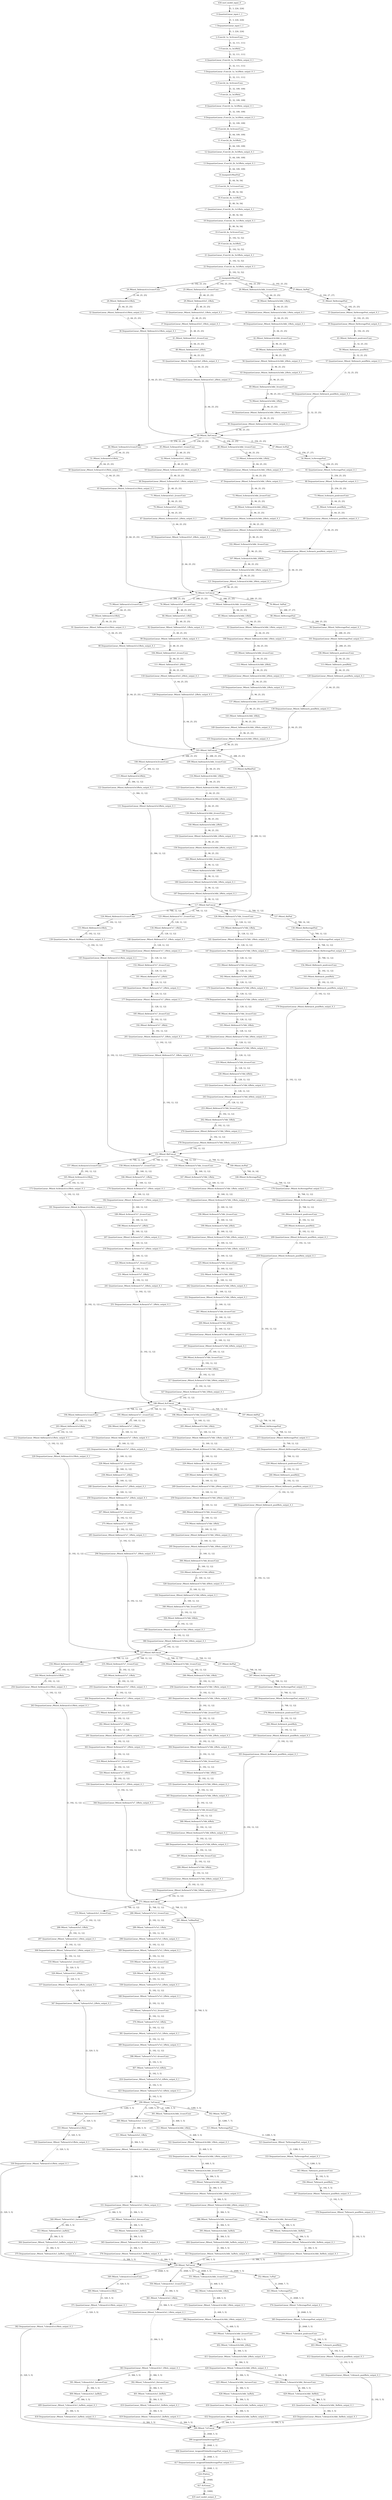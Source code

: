 strict digraph  {
"0 QuantizeLinear_input.1_1" [id=0, type=QuantizeLinear];
"1 DequantizeLinear_input.1_1" [id=1, type=DequantizeLinear];
"2 /Conv2d_1a_3x3/conv/Conv" [id=2, type=Conv];
"3 /Conv2d_1a_3x3/Relu" [id=3, type=Relu];
"4 QuantizeLinear_/Conv2d_1a_3x3/Relu_output_0_1" [id=4, type=QuantizeLinear];
"5 DequantizeLinear_/Conv2d_1a_3x3/Relu_output_0_1" [id=5, type=DequantizeLinear];
"6 /Conv2d_2a_3x3/conv/Conv" [id=6, type=Conv];
"7 /Conv2d_2a_3x3/Relu" [id=7, type=Relu];
"8 QuantizeLinear_/Conv2d_2a_3x3/Relu_output_0_1" [id=8, type=QuantizeLinear];
"9 DequantizeLinear_/Conv2d_2a_3x3/Relu_output_0_1" [id=9, type=DequantizeLinear];
"10 /Conv2d_2b_3x3/conv/Conv" [id=10, type=Conv];
"11 /Conv2d_2b_3x3/Relu" [id=11, type=Relu];
"12 QuantizeLinear_/Conv2d_2b_3x3/Relu_output_0_1" [id=12, type=QuantizeLinear];
"13 DequantizeLinear_/Conv2d_2b_3x3/Relu_output_0_1" [id=13, type=DequantizeLinear];
"14 /maxpool1/MaxPool" [id=14, type=MaxPool];
"15 /Conv2d_3b_1x1/conv/Conv" [id=15, type=Conv];
"16 /Conv2d_3b_1x1/Relu" [id=16, type=Relu];
"17 QuantizeLinear_/Conv2d_3b_1x1/Relu_output_0_1" [id=17, type=QuantizeLinear];
"18 DequantizeLinear_/Conv2d_3b_1x1/Relu_output_0_1" [id=18, type=DequantizeLinear];
"19 /Conv2d_4a_3x3/conv/Conv" [id=19, type=Conv];
"20 /Conv2d_4a_3x3/Relu" [id=20, type=Relu];
"21 QuantizeLinear_/Conv2d_4a_3x3/Relu_output_0_1" [id=21, type=QuantizeLinear];
"22 DequantizeLinear_/Conv2d_4a_3x3/Relu_output_0_1" [id=22, type=DequantizeLinear];
"23 /maxpool2/MaxPool" [id=23, type=MaxPool];
"24 /Mixed_5b/branch1x1/conv/Conv" [id=24, type=Conv];
"25 /Mixed_5b/branch5x5_1/conv/Conv" [id=25, type=Conv];
"26 /Mixed_5b/branch3x3dbl_1/conv/Conv" [id=26, type=Conv];
"27 /Mixed_5b/Pad" [id=27, type=Pad];
"28 /Mixed_5b/branch1x1/Relu" [id=28, type=Relu];
"29 /Mixed_5b/branch5x5_1/Relu" [id=29, type=Relu];
"30 /Mixed_5b/branch3x3dbl_1/Relu" [id=30, type=Relu];
"31 /Mixed_5b/AveragePool" [id=31, type=AveragePool];
"32 QuantizeLinear_/Mixed_5b/branch1x1/Relu_output_0_1" [id=32, type=QuantizeLinear];
"33 QuantizeLinear_/Mixed_5b/branch5x5_1/Relu_output_0_1" [id=33, type=QuantizeLinear];
"34 QuantizeLinear_/Mixed_5b/branch3x3dbl_1/Relu_output_0_1" [id=34, type=QuantizeLinear];
"35 QuantizeLinear_/Mixed_5b/AveragePool_output_0_1" [id=35, type=QuantizeLinear];
"36 DequantizeLinear_/Mixed_5b/branch1x1/Relu_output_0_1" [id=36, type=DequantizeLinear];
"37 DequantizeLinear_/Mixed_5b/branch5x5_1/Relu_output_0_1" [id=37, type=DequantizeLinear];
"38 DequantizeLinear_/Mixed_5b/branch3x3dbl_1/Relu_output_0_1" [id=38, type=DequantizeLinear];
"39 DequantizeLinear_/Mixed_5b/AveragePool_output_0_1" [id=39, type=DequantizeLinear];
"40 /Mixed_5b/Concat" [id=40, type=Concat];
"41 /Mixed_5b/branch5x5_2/conv/Conv" [id=41, type=Conv];
"42 /Mixed_5b/branch3x3dbl_2/conv/Conv" [id=42, type=Conv];
"43 /Mixed_5b/branch_pool/conv/Conv" [id=43, type=Conv];
"44 /Mixed_5c/branch1x1/conv/Conv" [id=44, type=Conv];
"45 /Mixed_5c/branch5x5_1/conv/Conv" [id=45, type=Conv];
"46 /Mixed_5c/branch3x3dbl_1/conv/Conv" [id=46, type=Conv];
"47 /Mixed_5c/Pad" [id=47, type=Pad];
"48 /Mixed_5b/branch5x5_2/Relu" [id=48, type=Relu];
"49 /Mixed_5b/branch3x3dbl_2/Relu" [id=49, type=Relu];
"50 /Mixed_5b/branch_pool/Relu" [id=50, type=Relu];
"51 /Mixed_5c/branch1x1/Relu" [id=51, type=Relu];
"52 /Mixed_5c/branch5x5_1/Relu" [id=52, type=Relu];
"53 /Mixed_5c/branch3x3dbl_1/Relu" [id=53, type=Relu];
"54 /Mixed_5c/AveragePool" [id=54, type=AveragePool];
"55 QuantizeLinear_/Mixed_5b/branch5x5_2/Relu_output_0_1" [id=55, type=QuantizeLinear];
"56 QuantizeLinear_/Mixed_5b/branch3x3dbl_2/Relu_output_0_1" [id=56, type=QuantizeLinear];
"57 QuantizeLinear_/Mixed_5b/branch_pool/Relu_output_0_1" [id=57, type=QuantizeLinear];
"58 QuantizeLinear_/Mixed_5c/branch1x1/Relu_output_0_1" [id=58, type=QuantizeLinear];
"59 QuantizeLinear_/Mixed_5c/branch5x5_1/Relu_output_0_1" [id=59, type=QuantizeLinear];
"60 QuantizeLinear_/Mixed_5c/branch3x3dbl_1/Relu_output_0_1" [id=60, type=QuantizeLinear];
"61 QuantizeLinear_/Mixed_5c/AveragePool_output_0_1" [id=61, type=QuantizeLinear];
"62 DequantizeLinear_/Mixed_5b/branch5x5_2/Relu_output_0_1" [id=62, type=DequantizeLinear];
"63 DequantizeLinear_/Mixed_5b/branch3x3dbl_2/Relu_output_0_1" [id=63, type=DequantizeLinear];
"64 DequantizeLinear_/Mixed_5b/branch_pool/Relu_output_0_1" [id=64, type=DequantizeLinear];
"65 DequantizeLinear_/Mixed_5c/branch1x1/Relu_output_0_1" [id=65, type=DequantizeLinear];
"66 DequantizeLinear_/Mixed_5c/branch5x5_1/Relu_output_0_1" [id=66, type=DequantizeLinear];
"67 DequantizeLinear_/Mixed_5c/branch3x3dbl_1/Relu_output_0_1" [id=67, type=DequantizeLinear];
"68 DequantizeLinear_/Mixed_5c/AveragePool_output_0_1" [id=68, type=DequantizeLinear];
"69 /Mixed_5b/branch3x3dbl_3/conv/Conv" [id=69, type=Conv];
"70 /Mixed_5c/Concat" [id=70, type=Concat];
"71 /Mixed_5c/branch5x5_2/conv/Conv" [id=71, type=Conv];
"72 /Mixed_5c/branch3x3dbl_2/conv/Conv" [id=72, type=Conv];
"73 /Mixed_5c/branch_pool/conv/Conv" [id=73, type=Conv];
"74 /Mixed_5b/branch3x3dbl_3/Relu" [id=74, type=Relu];
"75 /Mixed_5d/branch1x1/conv/Conv" [id=75, type=Conv];
"76 /Mixed_5d/branch5x5_1/conv/Conv" [id=76, type=Conv];
"77 /Mixed_5d/branch3x3dbl_1/conv/Conv" [id=77, type=Conv];
"78 /Mixed_5d/Pad" [id=78, type=Pad];
"79 /Mixed_5c/branch5x5_2/Relu" [id=79, type=Relu];
"80 /Mixed_5c/branch3x3dbl_2/Relu" [id=80, type=Relu];
"81 /Mixed_5c/branch_pool/Relu" [id=81, type=Relu];
"82 QuantizeLinear_/Mixed_5b/branch3x3dbl_3/Relu_output_0_1" [id=82, type=QuantizeLinear];
"83 /Mixed_5d/branch1x1/Relu" [id=83, type=Relu];
"84 /Mixed_5d/branch5x5_1/Relu" [id=84, type=Relu];
"85 /Mixed_5d/branch3x3dbl_1/Relu" [id=85, type=Relu];
"86 /Mixed_5d/AveragePool" [id=86, type=AveragePool];
"87 QuantizeLinear_/Mixed_5c/branch5x5_2/Relu_output_0_1" [id=87, type=QuantizeLinear];
"88 QuantizeLinear_/Mixed_5c/branch3x3dbl_2/Relu_output_0_1" [id=88, type=QuantizeLinear];
"89 QuantizeLinear_/Mixed_5c/branch_pool/Relu_output_0_1" [id=89, type=QuantizeLinear];
"90 DequantizeLinear_/Mixed_5b/branch3x3dbl_3/Relu_output_0_1" [id=90, type=DequantizeLinear];
"91 QuantizeLinear_/Mixed_5d/branch1x1/Relu_output_0_1" [id=91, type=QuantizeLinear];
"92 QuantizeLinear_/Mixed_5d/branch5x5_1/Relu_output_0_1" [id=92, type=QuantizeLinear];
"93 QuantizeLinear_/Mixed_5d/branch3x3dbl_1/Relu_output_0_1" [id=93, type=QuantizeLinear];
"94 QuantizeLinear_/Mixed_5d/AveragePool_output_0_1" [id=94, type=QuantizeLinear];
"95 DequantizeLinear_/Mixed_5c/branch5x5_2/Relu_output_0_1" [id=95, type=DequantizeLinear];
"96 DequantizeLinear_/Mixed_5c/branch3x3dbl_2/Relu_output_0_1" [id=96, type=DequantizeLinear];
"97 DequantizeLinear_/Mixed_5c/branch_pool/Relu_output_0_1" [id=97, type=DequantizeLinear];
"98 DequantizeLinear_/Mixed_5d/branch1x1/Relu_output_0_1" [id=98, type=DequantizeLinear];
"99 DequantizeLinear_/Mixed_5d/branch5x5_1/Relu_output_0_1" [id=99, type=DequantizeLinear];
"100 DequantizeLinear_/Mixed_5d/branch3x3dbl_1/Relu_output_0_1" [id=100, type=DequantizeLinear];
"101 DequantizeLinear_/Mixed_5d/AveragePool_output_0_1" [id=101, type=DequantizeLinear];
"102 /Mixed_5c/branch3x3dbl_3/conv/Conv" [id=102, type=Conv];
"103 /Mixed_5d/Concat" [id=103, type=Concat];
"104 /Mixed_5d/branch5x5_2/conv/Conv" [id=104, type=Conv];
"105 /Mixed_5d/branch3x3dbl_2/conv/Conv" [id=105, type=Conv];
"106 /Mixed_5d/branch_pool/conv/Conv" [id=106, type=Conv];
"107 /Mixed_5c/branch3x3dbl_3/Relu" [id=107, type=Relu];
"108 /Mixed_6a/branch3x3/conv/Conv" [id=108, type=Conv];
"109 /Mixed_6a/branch3x3dbl_1/conv/Conv" [id=109, type=Conv];
"110 /Mixed_6a/MaxPool" [id=110, type=MaxPool];
"111 /Mixed_5d/branch5x5_2/Relu" [id=111, type=Relu];
"112 /Mixed_5d/branch3x3dbl_2/Relu" [id=112, type=Relu];
"113 /Mixed_5d/branch_pool/Relu" [id=113, type=Relu];
"114 QuantizeLinear_/Mixed_5c/branch3x3dbl_3/Relu_output_0_1" [id=114, type=QuantizeLinear];
"115 /Mixed_6a/branch3x3/Relu" [id=115, type=Relu];
"116 /Mixed_6a/branch3x3dbl_1/Relu" [id=116, type=Relu];
"117 /Mixed_6a/Concat" [id=117, type=Concat];
"118 QuantizeLinear_/Mixed_5d/branch5x5_2/Relu_output_0_1" [id=118, type=QuantizeLinear];
"119 QuantizeLinear_/Mixed_5d/branch3x3dbl_2/Relu_output_0_1" [id=119, type=QuantizeLinear];
"120 QuantizeLinear_/Mixed_5d/branch_pool/Relu_output_0_1" [id=120, type=QuantizeLinear];
"121 DequantizeLinear_/Mixed_5c/branch3x3dbl_3/Relu_output_0_1" [id=121, type=DequantizeLinear];
"122 QuantizeLinear_/Mixed_6a/branch3x3/Relu_output_0_1" [id=122, type=QuantizeLinear];
"123 QuantizeLinear_/Mixed_6a/branch3x3dbl_1/Relu_output_0_1" [id=123, type=QuantizeLinear];
"124 /Mixed_6b/branch1x1/conv/Conv" [id=124, type=Conv];
"125 /Mixed_6b/branch7x7_1/conv/Conv" [id=125, type=Conv];
"126 /Mixed_6b/branch7x7dbl_1/conv/Conv" [id=126, type=Conv];
"127 /Mixed_6b/Pad" [id=127, type=Pad];
"128 DequantizeLinear_/Mixed_5d/branch5x5_2/Relu_output_0_1" [id=128, type=DequantizeLinear];
"129 DequantizeLinear_/Mixed_5d/branch3x3dbl_2/Relu_output_0_1" [id=129, type=DequantizeLinear];
"130 DequantizeLinear_/Mixed_5d/branch_pool/Relu_output_0_1" [id=130, type=DequantizeLinear];
"131 DequantizeLinear_/Mixed_6a/branch3x3/Relu_output_0_1" [id=131, type=DequantizeLinear];
"132 DequantizeLinear_/Mixed_6a/branch3x3dbl_1/Relu_output_0_1" [id=132, type=DequantizeLinear];
"133 /Mixed_6b/branch1x1/Relu" [id=133, type=Relu];
"134 /Mixed_6b/branch7x7_1/Relu" [id=134, type=Relu];
"135 /Mixed_6b/branch7x7dbl_1/Relu" [id=135, type=Relu];
"136 /Mixed_6b/AveragePool" [id=136, type=AveragePool];
"137 /Mixed_5d/branch3x3dbl_3/conv/Conv" [id=137, type=Conv];
"138 /Mixed_6a/branch3x3dbl_2/conv/Conv" [id=138, type=Conv];
"139 QuantizeLinear_/Mixed_6b/branch1x1/Relu_output_0_1" [id=139, type=QuantizeLinear];
"140 QuantizeLinear_/Mixed_6b/branch7x7_1/Relu_output_0_1" [id=140, type=QuantizeLinear];
"141 QuantizeLinear_/Mixed_6b/branch7x7dbl_1/Relu_output_0_1" [id=141, type=QuantizeLinear];
"142 QuantizeLinear_/Mixed_6b/AveragePool_output_0_1" [id=142, type=QuantizeLinear];
"143 /Mixed_5d/branch3x3dbl_3/Relu" [id=143, type=Relu];
"144 /Mixed_6a/branch3x3dbl_2/Relu" [id=144, type=Relu];
"145 DequantizeLinear_/Mixed_6b/branch1x1/Relu_output_0_1" [id=145, type=DequantizeLinear];
"146 DequantizeLinear_/Mixed_6b/branch7x7_1/Relu_output_0_1" [id=146, type=DequantizeLinear];
"147 DequantizeLinear_/Mixed_6b/branch7x7dbl_1/Relu_output_0_1" [id=147, type=DequantizeLinear];
"148 DequantizeLinear_/Mixed_6b/AveragePool_output_0_1" [id=148, type=DequantizeLinear];
"149 QuantizeLinear_/Mixed_5d/branch3x3dbl_3/Relu_output_0_1" [id=149, type=QuantizeLinear];
"150 QuantizeLinear_/Mixed_6a/branch3x3dbl_2/Relu_output_0_1" [id=150, type=QuantizeLinear];
"151 /Mixed_6b/Concat" [id=151, type=Concat];
"152 /Mixed_6b/branch7x7_2/conv/Conv" [id=152, type=Conv];
"153 /Mixed_6b/branch7x7dbl_2/conv/Conv" [id=153, type=Conv];
"154 /Mixed_6b/branch_pool/conv/Conv" [id=154, type=Conv];
"155 DequantizeLinear_/Mixed_5d/branch3x3dbl_3/Relu_output_0_1" [id=155, type=DequantizeLinear];
"156 DequantizeLinear_/Mixed_6a/branch3x3dbl_2/Relu_output_0_1" [id=156, type=DequantizeLinear];
"157 /Mixed_6c/branch1x1/conv/Conv" [id=157, type=Conv];
"158 /Mixed_6c/branch7x7_1/conv/Conv" [id=158, type=Conv];
"159 /Mixed_6c/branch7x7dbl_1/conv/Conv" [id=159, type=Conv];
"160 /Mixed_6c/Pad" [id=160, type=Pad];
"161 /Mixed_6b/branch7x7_2/Relu" [id=161, type=Relu];
"162 /Mixed_6b/branch7x7dbl_2/Relu" [id=162, type=Relu];
"163 /Mixed_6b/branch_pool/Relu" [id=163, type=Relu];
"164 /Mixed_6a/branch3x3dbl_3/conv/Conv" [id=164, type=Conv];
"165 /Mixed_6c/branch1x1/Relu" [id=165, type=Relu];
"166 /Mixed_6c/branch7x7_1/Relu" [id=166, type=Relu];
"167 /Mixed_6c/branch7x7dbl_1/Relu" [id=167, type=Relu];
"168 /Mixed_6c/AveragePool" [id=168, type=AveragePool];
"169 QuantizeLinear_/Mixed_6b/branch7x7_2/Relu_output_0_1" [id=169, type=QuantizeLinear];
"170 QuantizeLinear_/Mixed_6b/branch7x7dbl_2/Relu_output_0_1" [id=170, type=QuantizeLinear];
"171 QuantizeLinear_/Mixed_6b/branch_pool/Relu_output_0_1" [id=171, type=QuantizeLinear];
"172 /Mixed_6a/branch3x3dbl_3/Relu" [id=172, type=Relu];
"173 QuantizeLinear_/Mixed_6c/branch1x1/Relu_output_0_1" [id=173, type=QuantizeLinear];
"174 QuantizeLinear_/Mixed_6c/branch7x7_1/Relu_output_0_1" [id=174, type=QuantizeLinear];
"175 QuantizeLinear_/Mixed_6c/branch7x7dbl_1/Relu_output_0_1" [id=175, type=QuantizeLinear];
"176 QuantizeLinear_/Mixed_6c/AveragePool_output_0_1" [id=176, type=QuantizeLinear];
"177 DequantizeLinear_/Mixed_6b/branch7x7_2/Relu_output_0_1" [id=177, type=DequantizeLinear];
"178 DequantizeLinear_/Mixed_6b/branch7x7dbl_2/Relu_output_0_1" [id=178, type=DequantizeLinear];
"179 DequantizeLinear_/Mixed_6b/branch_pool/Relu_output_0_1" [id=179, type=DequantizeLinear];
"180 QuantizeLinear_/Mixed_6a/branch3x3dbl_3/Relu_output_0_1" [id=180, type=QuantizeLinear];
"181 DequantizeLinear_/Mixed_6c/branch1x1/Relu_output_0_1" [id=181, type=DequantizeLinear];
"182 DequantizeLinear_/Mixed_6c/branch7x7_1/Relu_output_0_1" [id=182, type=DequantizeLinear];
"183 DequantizeLinear_/Mixed_6c/branch7x7dbl_1/Relu_output_0_1" [id=183, type=DequantizeLinear];
"184 DequantizeLinear_/Mixed_6c/AveragePool_output_0_1" [id=184, type=DequantizeLinear];
"185 /Mixed_6b/branch7x7_3/conv/Conv" [id=185, type=Conv];
"186 /Mixed_6b/branch7x7dbl_3/conv/Conv" [id=186, type=Conv];
"187 DequantizeLinear_/Mixed_6a/branch3x3dbl_3/Relu_output_0_1" [id=187, type=DequantizeLinear];
"188 /Mixed_6c/Concat" [id=188, type=Concat];
"189 /Mixed_6c/branch7x7_2/conv/Conv" [id=189, type=Conv];
"190 /Mixed_6c/branch7x7dbl_2/conv/Conv" [id=190, type=Conv];
"191 /Mixed_6c/branch_pool/conv/Conv" [id=191, type=Conv];
"192 /Mixed_6b/branch7x7_3/Relu" [id=192, type=Relu];
"193 /Mixed_6b/branch7x7dbl_3/Relu" [id=193, type=Relu];
"194 /Mixed_6d/branch1x1/conv/Conv" [id=194, type=Conv];
"195 /Mixed_6d/branch7x7_1/conv/Conv" [id=195, type=Conv];
"196 /Mixed_6d/branch7x7dbl_1/conv/Conv" [id=196, type=Conv];
"197 /Mixed_6d/Pad" [id=197, type=Pad];
"198 /Mixed_6c/branch7x7_2/Relu" [id=198, type=Relu];
"199 /Mixed_6c/branch7x7dbl_2/Relu" [id=199, type=Relu];
"200 /Mixed_6c/branch_pool/Relu" [id=200, type=Relu];
"201 QuantizeLinear_/Mixed_6b/branch7x7_3/Relu_output_0_1" [id=201, type=QuantizeLinear];
"202 QuantizeLinear_/Mixed_6b/branch7x7dbl_3/Relu_output_0_1" [id=202, type=QuantizeLinear];
"203 /Mixed_6d/branch1x1/Relu" [id=203, type=Relu];
"204 /Mixed_6d/branch7x7_1/Relu" [id=204, type=Relu];
"205 /Mixed_6d/branch7x7dbl_1/Relu" [id=205, type=Relu];
"206 /Mixed_6d/AveragePool" [id=206, type=AveragePool];
"207 QuantizeLinear_/Mixed_6c/branch7x7_2/Relu_output_0_1" [id=207, type=QuantizeLinear];
"208 QuantizeLinear_/Mixed_6c/branch7x7dbl_2/Relu_output_0_1" [id=208, type=QuantizeLinear];
"209 QuantizeLinear_/Mixed_6c/branch_pool/Relu_output_0_1" [id=209, type=QuantizeLinear];
"210 DequantizeLinear_/Mixed_6b/branch7x7_3/Relu_output_0_1" [id=210, type=DequantizeLinear];
"211 DequantizeLinear_/Mixed_6b/branch7x7dbl_3/Relu_output_0_1" [id=211, type=DequantizeLinear];
"212 QuantizeLinear_/Mixed_6d/branch1x1/Relu_output_0_1" [id=212, type=QuantizeLinear];
"213 QuantizeLinear_/Mixed_6d/branch7x7_1/Relu_output_0_1" [id=213, type=QuantizeLinear];
"214 QuantizeLinear_/Mixed_6d/branch7x7dbl_1/Relu_output_0_1" [id=214, type=QuantizeLinear];
"215 QuantizeLinear_/Mixed_6d/AveragePool_output_0_1" [id=215, type=QuantizeLinear];
"216 DequantizeLinear_/Mixed_6c/branch7x7_2/Relu_output_0_1" [id=216, type=DequantizeLinear];
"217 DequantizeLinear_/Mixed_6c/branch7x7dbl_2/Relu_output_0_1" [id=217, type=DequantizeLinear];
"218 DequantizeLinear_/Mixed_6c/branch_pool/Relu_output_0_1" [id=218, type=DequantizeLinear];
"219 /Mixed_6b/branch7x7dbl_4/conv/Conv" [id=219, type=Conv];
"220 DequantizeLinear_/Mixed_6d/branch1x1/Relu_output_0_1" [id=220, type=DequantizeLinear];
"221 DequantizeLinear_/Mixed_6d/branch7x7_1/Relu_output_0_1" [id=221, type=DequantizeLinear];
"222 DequantizeLinear_/Mixed_6d/branch7x7dbl_1/Relu_output_0_1" [id=222, type=DequantizeLinear];
"223 DequantizeLinear_/Mixed_6d/AveragePool_output_0_1" [id=223, type=DequantizeLinear];
"224 /Mixed_6c/branch7x7_3/conv/Conv" [id=224, type=Conv];
"225 /Mixed_6c/branch7x7dbl_3/conv/Conv" [id=225, type=Conv];
"226 /Mixed_6b/branch7x7dbl_4/Relu" [id=226, type=Relu];
"227 /Mixed_6d/Concat" [id=227, type=Concat];
"228 /Mixed_6d/branch7x7_2/conv/Conv" [id=228, type=Conv];
"229 /Mixed_6d/branch7x7dbl_2/conv/Conv" [id=229, type=Conv];
"230 /Mixed_6d/branch_pool/conv/Conv" [id=230, type=Conv];
"231 /Mixed_6c/branch7x7_3/Relu" [id=231, type=Relu];
"232 /Mixed_6c/branch7x7dbl_3/Relu" [id=232, type=Relu];
"233 QuantizeLinear_/Mixed_6b/branch7x7dbl_4/Relu_output_0_1" [id=233, type=QuantizeLinear];
"234 /Mixed_6e/branch1x1/conv/Conv" [id=234, type=Conv];
"235 /Mixed_6e/branch7x7_1/conv/Conv" [id=235, type=Conv];
"236 /Mixed_6e/branch7x7dbl_1/conv/Conv" [id=236, type=Conv];
"237 /Mixed_6e/Pad" [id=237, type=Pad];
"238 /Mixed_6d/branch7x7_2/Relu" [id=238, type=Relu];
"239 /Mixed_6d/branch7x7dbl_2/Relu" [id=239, type=Relu];
"240 /Mixed_6d/branch_pool/Relu" [id=240, type=Relu];
"241 QuantizeLinear_/Mixed_6c/branch7x7_3/Relu_output_0_1" [id=241, type=QuantizeLinear];
"242 QuantizeLinear_/Mixed_6c/branch7x7dbl_3/Relu_output_0_1" [id=242, type=QuantizeLinear];
"243 DequantizeLinear_/Mixed_6b/branch7x7dbl_4/Relu_output_0_1" [id=243, type=DequantizeLinear];
"244 /Mixed_6e/branch1x1/Relu" [id=244, type=Relu];
"245 /Mixed_6e/branch7x7_1/Relu" [id=245, type=Relu];
"246 /Mixed_6e/branch7x7dbl_1/Relu" [id=246, type=Relu];
"247 /Mixed_6e/AveragePool" [id=247, type=AveragePool];
"248 QuantizeLinear_/Mixed_6d/branch7x7_2/Relu_output_0_1" [id=248, type=QuantizeLinear];
"249 QuantizeLinear_/Mixed_6d/branch7x7dbl_2/Relu_output_0_1" [id=249, type=QuantizeLinear];
"250 QuantizeLinear_/Mixed_6d/branch_pool/Relu_output_0_1" [id=250, type=QuantizeLinear];
"251 DequantizeLinear_/Mixed_6c/branch7x7_3/Relu_output_0_1" [id=251, type=DequantizeLinear];
"252 DequantizeLinear_/Mixed_6c/branch7x7dbl_3/Relu_output_0_1" [id=252, type=DequantizeLinear];
"253 /Mixed_6b/branch7x7dbl_5/conv/Conv" [id=253, type=Conv];
"254 QuantizeLinear_/Mixed_6e/branch1x1/Relu_output_0_1" [id=254, type=QuantizeLinear];
"255 QuantizeLinear_/Mixed_6e/branch7x7_1/Relu_output_0_1" [id=255, type=QuantizeLinear];
"256 QuantizeLinear_/Mixed_6e/branch7x7dbl_1/Relu_output_0_1" [id=256, type=QuantizeLinear];
"257 QuantizeLinear_/Mixed_6e/AveragePool_output_0_1" [id=257, type=QuantizeLinear];
"258 DequantizeLinear_/Mixed_6d/branch7x7_2/Relu_output_0_1" [id=258, type=DequantizeLinear];
"259 DequantizeLinear_/Mixed_6d/branch7x7dbl_2/Relu_output_0_1" [id=259, type=DequantizeLinear];
"260 DequantizeLinear_/Mixed_6d/branch_pool/Relu_output_0_1" [id=260, type=DequantizeLinear];
"261 /Mixed_6c/branch7x7dbl_4/conv/Conv" [id=261, type=Conv];
"262 /Mixed_6b/branch7x7dbl_5/Relu" [id=262, type=Relu];
"263 DequantizeLinear_/Mixed_6e/branch1x1/Relu_output_0_1" [id=263, type=DequantizeLinear];
"264 DequantizeLinear_/Mixed_6e/branch7x7_1/Relu_output_0_1" [id=264, type=DequantizeLinear];
"265 DequantizeLinear_/Mixed_6e/branch7x7dbl_1/Relu_output_0_1" [id=265, type=DequantizeLinear];
"266 DequantizeLinear_/Mixed_6e/AveragePool_output_0_1" [id=266, type=DequantizeLinear];
"267 /Mixed_6d/branch7x7_3/conv/Conv" [id=267, type=Conv];
"268 /Mixed_6d/branch7x7dbl_3/conv/Conv" [id=268, type=Conv];
"269 /Mixed_6c/branch7x7dbl_4/Relu" [id=269, type=Relu];
"270 QuantizeLinear_/Mixed_6b/branch7x7dbl_5/Relu_output_0_1" [id=270, type=QuantizeLinear];
"271 /Mixed_6e/Concat" [id=271, type=Concat];
"272 /Mixed_6e/branch7x7_2/conv/Conv" [id=272, type=Conv];
"273 /Mixed_6e/branch7x7dbl_2/conv/Conv" [id=273, type=Conv];
"274 /Mixed_6e/branch_pool/conv/Conv" [id=274, type=Conv];
"275 /Mixed_6d/branch7x7_3/Relu" [id=275, type=Relu];
"276 /Mixed_6d/branch7x7dbl_3/Relu" [id=276, type=Relu];
"277 QuantizeLinear_/Mixed_6c/branch7x7dbl_4/Relu_output_0_1" [id=277, type=QuantizeLinear];
"278 DequantizeLinear_/Mixed_6b/branch7x7dbl_5/Relu_output_0_1" [id=278, type=DequantizeLinear];
"279 /Mixed_7a/branch3x3_1/conv/Conv" [id=279, type=Conv];
"280 /Mixed_7a/branch7x7x3_1/conv/Conv" [id=280, type=Conv];
"281 /Mixed_7a/MaxPool" [id=281, type=MaxPool];
"282 /Mixed_6e/branch7x7_2/Relu" [id=282, type=Relu];
"283 /Mixed_6e/branch7x7dbl_2/Relu" [id=283, type=Relu];
"284 /Mixed_6e/branch_pool/Relu" [id=284, type=Relu];
"285 QuantizeLinear_/Mixed_6d/branch7x7_3/Relu_output_0_1" [id=285, type=QuantizeLinear];
"286 QuantizeLinear_/Mixed_6d/branch7x7dbl_3/Relu_output_0_1" [id=286, type=QuantizeLinear];
"287 DequantizeLinear_/Mixed_6c/branch7x7dbl_4/Relu_output_0_1" [id=287, type=DequantizeLinear];
"288 /Mixed_7a/branch3x3_1/Relu" [id=288, type=Relu];
"289 /Mixed_7a/branch7x7x3_1/Relu" [id=289, type=Relu];
"290 /Mixed_7a/Concat" [id=290, type=Concat];
"291 QuantizeLinear_/Mixed_6e/branch7x7_2/Relu_output_0_1" [id=291, type=QuantizeLinear];
"292 QuantizeLinear_/Mixed_6e/branch7x7dbl_2/Relu_output_0_1" [id=292, type=QuantizeLinear];
"293 QuantizeLinear_/Mixed_6e/branch_pool/Relu_output_0_1" [id=293, type=QuantizeLinear];
"294 DequantizeLinear_/Mixed_6d/branch7x7_3/Relu_output_0_1" [id=294, type=DequantizeLinear];
"295 DequantizeLinear_/Mixed_6d/branch7x7dbl_3/Relu_output_0_1" [id=295, type=DequantizeLinear];
"296 /Mixed_6c/branch7x7dbl_5/conv/Conv" [id=296, type=Conv];
"297 QuantizeLinear_/Mixed_7a/branch3x3_1/Relu_output_0_1" [id=297, type=QuantizeLinear];
"298 QuantizeLinear_/Mixed_7a/branch7x7x3_1/Relu_output_0_1" [id=298, type=QuantizeLinear];
"299 /Mixed_7b/branch1x1/conv/Conv" [id=299, type=Conv];
"300 /Mixed_7b/branch3x3_1/conv/Conv" [id=300, type=Conv];
"301 /Mixed_7b/branch3x3dbl_1/conv/Conv" [id=301, type=Conv];
"302 /Mixed_7b/Pad" [id=302, type=Pad];
"303 DequantizeLinear_/Mixed_6e/branch7x7_2/Relu_output_0_1" [id=303, type=DequantizeLinear];
"304 DequantizeLinear_/Mixed_6e/branch7x7dbl_2/Relu_output_0_1" [id=304, type=DequantizeLinear];
"305 DequantizeLinear_/Mixed_6e/branch_pool/Relu_output_0_1" [id=305, type=DequantizeLinear];
"306 /Mixed_6d/branch7x7dbl_4/conv/Conv" [id=306, type=Conv];
"307 /Mixed_6c/branch7x7dbl_5/Relu" [id=307, type=Relu];
"308 DequantizeLinear_/Mixed_7a/branch3x3_1/Relu_output_0_1" [id=308, type=DequantizeLinear];
"309 DequantizeLinear_/Mixed_7a/branch7x7x3_1/Relu_output_0_1" [id=309, type=DequantizeLinear];
"310 /Mixed_7b/branch1x1/Relu" [id=310, type=Relu];
"311 /Mixed_7b/branch3x3_1/Relu" [id=311, type=Relu];
"312 /Mixed_7b/branch3x3dbl_1/Relu" [id=312, type=Relu];
"313 /Mixed_7b/AveragePool" [id=313, type=AveragePool];
"314 /Mixed_6e/branch7x7_3/conv/Conv" [id=314, type=Conv];
"315 /Mixed_6e/branch7x7dbl_3/conv/Conv" [id=315, type=Conv];
"316 /Mixed_6d/branch7x7dbl_4/Relu" [id=316, type=Relu];
"317 QuantizeLinear_/Mixed_6c/branch7x7dbl_5/Relu_output_0_1" [id=317, type=QuantizeLinear];
"318 /Mixed_7a/branch3x3_2/conv/Conv" [id=318, type=Conv];
"319 /Mixed_7a/branch7x7x3_2/conv/Conv" [id=319, type=Conv];
"320 QuantizeLinear_/Mixed_7b/branch1x1/Relu_output_0_1" [id=320, type=QuantizeLinear];
"321 QuantizeLinear_/Mixed_7b/branch3x3_1/Relu_output_0_1" [id=321, type=QuantizeLinear];
"322 QuantizeLinear_/Mixed_7b/branch3x3dbl_1/Relu_output_0_1" [id=322, type=QuantizeLinear];
"323 QuantizeLinear_/Mixed_7b/AveragePool_output_0_1" [id=323, type=QuantizeLinear];
"324 /Mixed_6e/branch7x7_3/Relu" [id=324, type=Relu];
"325 /Mixed_6e/branch7x7dbl_3/Relu" [id=325, type=Relu];
"326 QuantizeLinear_/Mixed_6d/branch7x7dbl_4/Relu_output_0_1" [id=326, type=QuantizeLinear];
"327 DequantizeLinear_/Mixed_6c/branch7x7dbl_5/Relu_output_0_1" [id=327, type=DequantizeLinear];
"328 /Mixed_7a/branch3x3_2/Relu" [id=328, type=Relu];
"329 /Mixed_7a/branch7x7x3_2/Relu" [id=329, type=Relu];
"330 DequantizeLinear_/Mixed_7b/branch1x1/Relu_output_0_1" [id=330, type=DequantizeLinear];
"331 DequantizeLinear_/Mixed_7b/branch3x3_1/Relu_output_0_1" [id=331, type=DequantizeLinear];
"332 DequantizeLinear_/Mixed_7b/branch3x3dbl_1/Relu_output_0_1" [id=332, type=DequantizeLinear];
"333 DequantizeLinear_/Mixed_7b/AveragePool_output_0_1" [id=333, type=DequantizeLinear];
"334 QuantizeLinear_/Mixed_6e/branch7x7_3/Relu_output_0_1" [id=334, type=QuantizeLinear];
"335 QuantizeLinear_/Mixed_6e/branch7x7dbl_3/Relu_output_0_1" [id=335, type=QuantizeLinear];
"336 DequantizeLinear_/Mixed_6d/branch7x7dbl_4/Relu_output_0_1" [id=336, type=DequantizeLinear];
"337 QuantizeLinear_/Mixed_7a/branch3x3_2/Relu_output_0_1" [id=337, type=QuantizeLinear];
"338 QuantizeLinear_/Mixed_7a/branch7x7x3_2/Relu_output_0_1" [id=338, type=QuantizeLinear];
"339 /Mixed_7b/Concat" [id=339, type=Concat];
"340 /Mixed_7b/branch3x3_2a/conv/Conv" [id=340, type=Conv];
"341 /Mixed_7b/branch3x3_2b/conv/Conv" [id=341, type=Conv];
"342 /Mixed_7b/branch3x3dbl_2/conv/Conv" [id=342, type=Conv];
"343 /Mixed_7b/branch_pool/conv/Conv" [id=343, type=Conv];
"344 DequantizeLinear_/Mixed_6e/branch7x7_3/Relu_output_0_1" [id=344, type=DequantizeLinear];
"345 DequantizeLinear_/Mixed_6e/branch7x7dbl_3/Relu_output_0_1" [id=345, type=DequantizeLinear];
"346 /Mixed_6d/branch7x7dbl_5/conv/Conv" [id=346, type=Conv];
"347 DequantizeLinear_/Mixed_7a/branch3x3_2/Relu_output_0_1" [id=347, type=DequantizeLinear];
"348 DequantizeLinear_/Mixed_7a/branch7x7x3_2/Relu_output_0_1" [id=348, type=DequantizeLinear];
"349 /Mixed_7c/branch1x1/conv/Conv" [id=349, type=Conv];
"350 /Mixed_7c/branch3x3_1/conv/Conv" [id=350, type=Conv];
"351 /Mixed_7c/branch3x3dbl_1/conv/Conv" [id=351, type=Conv];
"352 /Mixed_7c/Pad" [id=352, type=Pad];
"353 /Mixed_7b/branch3x3_2a/Relu" [id=353, type=Relu];
"354 /Mixed_7b/branch3x3_2b/Relu" [id=354, type=Relu];
"355 /Mixed_7b/branch3x3dbl_2/Relu" [id=355, type=Relu];
"356 /Mixed_7b/branch_pool/Relu" [id=356, type=Relu];
"357 /Mixed_6e/branch7x7dbl_4/conv/Conv" [id=357, type=Conv];
"358 /Mixed_6d/branch7x7dbl_5/Relu" [id=358, type=Relu];
"359 /Mixed_7a/branch7x7x3_3/conv/Conv" [id=359, type=Conv];
"360 /Mixed_7c/branch1x1/Relu" [id=360, type=Relu];
"361 /Mixed_7c/branch3x3_1/Relu" [id=361, type=Relu];
"362 /Mixed_7c/branch3x3dbl_1/Relu" [id=362, type=Relu];
"363 /Mixed_7c/AveragePool" [id=363, type=AveragePool];
"364 QuantizeLinear_/Mixed_7b/branch3x3_2a/Relu_output_0_1" [id=364, type=QuantizeLinear];
"365 QuantizeLinear_/Mixed_7b/branch3x3_2b/Relu_output_0_1" [id=365, type=QuantizeLinear];
"366 QuantizeLinear_/Mixed_7b/branch3x3dbl_2/Relu_output_0_1" [id=366, type=QuantizeLinear];
"367 QuantizeLinear_/Mixed_7b/branch_pool/Relu_output_0_1" [id=367, type=QuantizeLinear];
"368 /Mixed_6e/branch7x7dbl_4/Relu" [id=368, type=Relu];
"369 QuantizeLinear_/Mixed_6d/branch7x7dbl_5/Relu_output_0_1" [id=369, type=QuantizeLinear];
"370 /Mixed_7a/branch7x7x3_3/Relu" [id=370, type=Relu];
"371 QuantizeLinear_/Mixed_7c/branch1x1/Relu_output_0_1" [id=371, type=QuantizeLinear];
"372 QuantizeLinear_/Mixed_7c/branch3x3_1/Relu_output_0_1" [id=372, type=QuantizeLinear];
"373 QuantizeLinear_/Mixed_7c/branch3x3dbl_1/Relu_output_0_1" [id=373, type=QuantizeLinear];
"374 QuantizeLinear_/Mixed_7c/AveragePool_output_0_1" [id=374, type=QuantizeLinear];
"375 DequantizeLinear_/Mixed_7b/branch3x3_2a/Relu_output_0_1" [id=375, type=DequantizeLinear];
"376 DequantizeLinear_/Mixed_7b/branch3x3_2b/Relu_output_0_1" [id=376, type=DequantizeLinear];
"377 DequantizeLinear_/Mixed_7b/branch3x3dbl_2/Relu_output_0_1" [id=377, type=DequantizeLinear];
"378 DequantizeLinear_/Mixed_7b/branch_pool/Relu_output_0_1" [id=378, type=DequantizeLinear];
"379 QuantizeLinear_/Mixed_6e/branch7x7dbl_4/Relu_output_0_1" [id=379, type=QuantizeLinear];
"380 DequantizeLinear_/Mixed_6d/branch7x7dbl_5/Relu_output_0_1" [id=380, type=DequantizeLinear];
"381 QuantizeLinear_/Mixed_7a/branch7x7x3_3/Relu_output_0_1" [id=381, type=QuantizeLinear];
"382 DequantizeLinear_/Mixed_7c/branch1x1/Relu_output_0_1" [id=382, type=DequantizeLinear];
"383 DequantizeLinear_/Mixed_7c/branch3x3_1/Relu_output_0_1" [id=383, type=DequantizeLinear];
"384 DequantizeLinear_/Mixed_7c/branch3x3dbl_1/Relu_output_0_1" [id=384, type=DequantizeLinear];
"385 DequantizeLinear_/Mixed_7c/AveragePool_output_0_1" [id=385, type=DequantizeLinear];
"386 /Mixed_7b/branch3x3dbl_3a/conv/Conv" [id=386, type=Conv];
"387 /Mixed_7b/branch3x3dbl_3b/conv/Conv" [id=387, type=Conv];
"388 DequantizeLinear_/Mixed_6e/branch7x7dbl_4/Relu_output_0_1" [id=388, type=DequantizeLinear];
"389 DequantizeLinear_/Mixed_7a/branch7x7x3_3/Relu_output_0_1" [id=389, type=DequantizeLinear];
"390 /Mixed_7c/Concat" [id=390, type=Concat];
"391 /Mixed_7c/branch3x3_2a/conv/Conv" [id=391, type=Conv];
"392 /Mixed_7c/branch3x3_2b/conv/Conv" [id=392, type=Conv];
"393 /Mixed_7c/branch3x3dbl_2/conv/Conv" [id=393, type=Conv];
"394 /Mixed_7c/branch_pool/conv/Conv" [id=394, type=Conv];
"395 /Mixed_7b/branch3x3dbl_3a/Relu" [id=395, type=Relu];
"396 /Mixed_7b/branch3x3dbl_3b/Relu" [id=396, type=Relu];
"397 /Mixed_6e/branch7x7dbl_5/conv/Conv" [id=397, type=Conv];
"398 /Mixed_7a/branch7x7x3_4/conv/Conv" [id=398, type=Conv];
"399 /avgpool/GlobalAveragePool" [id=399, type=GlobalAveragePool];
"400 /Mixed_7c/branch3x3_2a/Relu" [id=400, type=Relu];
"401 /Mixed_7c/branch3x3_2b/Relu" [id=401, type=Relu];
"402 /Mixed_7c/branch3x3dbl_2/Relu" [id=402, type=Relu];
"403 /Mixed_7c/branch_pool/Relu" [id=403, type=Relu];
"404 QuantizeLinear_/Mixed_7b/branch3x3dbl_3a/Relu_output_0_1" [id=404, type=QuantizeLinear];
"405 QuantizeLinear_/Mixed_7b/branch3x3dbl_3b/Relu_output_0_1" [id=405, type=QuantizeLinear];
"406 /Mixed_6e/branch7x7dbl_5/Relu" [id=406, type=Relu];
"407 /Mixed_7a/branch7x7x3_4/Relu" [id=407, type=Relu];
"408 QuantizeLinear_/avgpool/GlobalAveragePool_output_0_1" [id=408, type=QuantizeLinear];
"409 QuantizeLinear_/Mixed_7c/branch3x3_2a/Relu_output_0_1" [id=409, type=QuantizeLinear];
"410 QuantizeLinear_/Mixed_7c/branch3x3_2b/Relu_output_0_1" [id=410, type=QuantizeLinear];
"411 QuantizeLinear_/Mixed_7c/branch3x3dbl_2/Relu_output_0_1" [id=411, type=QuantizeLinear];
"412 QuantizeLinear_/Mixed_7c/branch_pool/Relu_output_0_1" [id=412, type=QuantizeLinear];
"413 DequantizeLinear_/Mixed_7b/branch3x3dbl_3a/Relu_output_0_1" [id=413, type=DequantizeLinear];
"414 DequantizeLinear_/Mixed_7b/branch3x3dbl_3b/Relu_output_0_1" [id=414, type=DequantizeLinear];
"415 QuantizeLinear_/Mixed_6e/branch7x7dbl_5/Relu_output_0_1" [id=415, type=QuantizeLinear];
"416 QuantizeLinear_/Mixed_7a/branch7x7x3_4/Relu_output_0_1" [id=416, type=QuantizeLinear];
"417 DequantizeLinear_/avgpool/GlobalAveragePool_output_0_1" [id=417, type=DequantizeLinear];
"418 DequantizeLinear_/Mixed_7c/branch3x3_2a/Relu_output_0_1" [id=418, type=DequantizeLinear];
"419 DequantizeLinear_/Mixed_7c/branch3x3_2b/Relu_output_0_1" [id=419, type=DequantizeLinear];
"420 DequantizeLinear_/Mixed_7c/branch3x3dbl_2/Relu_output_0_1" [id=420, type=DequantizeLinear];
"421 DequantizeLinear_/Mixed_7c/branch_pool/Relu_output_0_1" [id=421, type=DequantizeLinear];
"422 DequantizeLinear_/Mixed_6e/branch7x7dbl_5/Relu_output_0_1" [id=422, type=DequantizeLinear];
"423 DequantizeLinear_/Mixed_7a/branch7x7x3_4/Relu_output_0_1" [id=423, type=DequantizeLinear];
"424 /Flatten" [id=424, type=Flatten];
"425 /Mixed_7c/branch3x3dbl_3a/conv/Conv" [id=425, type=Conv];
"426 /Mixed_7c/branch3x3dbl_3b/conv/Conv" [id=426, type=Conv];
"427 /fc/Gemm" [id=427, type=Gemm];
"428 /Mixed_7c/branch3x3dbl_3a/Relu" [id=428, type=Relu];
"429 /Mixed_7c/branch3x3dbl_3b/Relu" [id=429, type=Relu];
"430 QuantizeLinear_/Mixed_7c/branch3x3dbl_3a/Relu_output_0_1" [id=430, type=QuantizeLinear];
"431 QuantizeLinear_/Mixed_7c/branch3x3dbl_3b/Relu_output_0_1" [id=431, type=QuantizeLinear];
"432 DequantizeLinear_/Mixed_7c/branch3x3dbl_3a/Relu_output_0_1" [id=432, type=DequantizeLinear];
"433 DequantizeLinear_/Mixed_7c/branch3x3dbl_3b/Relu_output_0_1" [id=433, type=DequantizeLinear];
"434 nncf_model_input_0" [id=434, type=nncf_model_input];
"435 nncf_model_output_0" [id=435, type=nncf_model_output];
"0 QuantizeLinear_input.1_1" -> "1 DequantizeLinear_input.1_1"  [label="[1, 3, 224, 224]", style=dashed];
"1 DequantizeLinear_input.1_1" -> "2 /Conv2d_1a_3x3/conv/Conv"  [label="[1, 3, 224, 224]", style=solid];
"2 /Conv2d_1a_3x3/conv/Conv" -> "3 /Conv2d_1a_3x3/Relu"  [label="[1, 32, 111, 111]", style=solid];
"3 /Conv2d_1a_3x3/Relu" -> "4 QuantizeLinear_/Conv2d_1a_3x3/Relu_output_0_1"  [label="[1, 32, 111, 111]", style=solid];
"4 QuantizeLinear_/Conv2d_1a_3x3/Relu_output_0_1" -> "5 DequantizeLinear_/Conv2d_1a_3x3/Relu_output_0_1"  [label="[1, 32, 111, 111]", style=dashed];
"5 DequantizeLinear_/Conv2d_1a_3x3/Relu_output_0_1" -> "6 /Conv2d_2a_3x3/conv/Conv"  [label="[1, 32, 111, 111]", style=solid];
"6 /Conv2d_2a_3x3/conv/Conv" -> "7 /Conv2d_2a_3x3/Relu"  [label="[1, 32, 109, 109]", style=solid];
"7 /Conv2d_2a_3x3/Relu" -> "8 QuantizeLinear_/Conv2d_2a_3x3/Relu_output_0_1"  [label="[1, 32, 109, 109]", style=solid];
"8 QuantizeLinear_/Conv2d_2a_3x3/Relu_output_0_1" -> "9 DequantizeLinear_/Conv2d_2a_3x3/Relu_output_0_1"  [label="[1, 32, 109, 109]", style=dashed];
"9 DequantizeLinear_/Conv2d_2a_3x3/Relu_output_0_1" -> "10 /Conv2d_2b_3x3/conv/Conv"  [label="[1, 32, 109, 109]", style=solid];
"10 /Conv2d_2b_3x3/conv/Conv" -> "11 /Conv2d_2b_3x3/Relu"  [label="[1, 64, 109, 109]", style=solid];
"11 /Conv2d_2b_3x3/Relu" -> "12 QuantizeLinear_/Conv2d_2b_3x3/Relu_output_0_1"  [label="[1, 64, 109, 109]", style=solid];
"12 QuantizeLinear_/Conv2d_2b_3x3/Relu_output_0_1" -> "13 DequantizeLinear_/Conv2d_2b_3x3/Relu_output_0_1"  [label="[1, 64, 109, 109]", style=dashed];
"13 DequantizeLinear_/Conv2d_2b_3x3/Relu_output_0_1" -> "14 /maxpool1/MaxPool"  [label="[1, 64, 109, 109]", style=solid];
"14 /maxpool1/MaxPool" -> "15 /Conv2d_3b_1x1/conv/Conv"  [label="[1, 64, 54, 54]", style=solid];
"15 /Conv2d_3b_1x1/conv/Conv" -> "16 /Conv2d_3b_1x1/Relu"  [label="[1, 80, 54, 54]", style=solid];
"16 /Conv2d_3b_1x1/Relu" -> "17 QuantizeLinear_/Conv2d_3b_1x1/Relu_output_0_1"  [label="[1, 80, 54, 54]", style=solid];
"17 QuantizeLinear_/Conv2d_3b_1x1/Relu_output_0_1" -> "18 DequantizeLinear_/Conv2d_3b_1x1/Relu_output_0_1"  [label="[1, 80, 54, 54]", style=dashed];
"18 DequantizeLinear_/Conv2d_3b_1x1/Relu_output_0_1" -> "19 /Conv2d_4a_3x3/conv/Conv"  [label="[1, 80, 54, 54]", style=solid];
"19 /Conv2d_4a_3x3/conv/Conv" -> "20 /Conv2d_4a_3x3/Relu"  [label="[1, 192, 52, 52]", style=solid];
"20 /Conv2d_4a_3x3/Relu" -> "21 QuantizeLinear_/Conv2d_4a_3x3/Relu_output_0_1"  [label="[1, 192, 52, 52]", style=solid];
"21 QuantizeLinear_/Conv2d_4a_3x3/Relu_output_0_1" -> "22 DequantizeLinear_/Conv2d_4a_3x3/Relu_output_0_1"  [label="[1, 192, 52, 52]", style=dashed];
"22 DequantizeLinear_/Conv2d_4a_3x3/Relu_output_0_1" -> "23 /maxpool2/MaxPool"  [label="[1, 192, 52, 52]", style=solid];
"23 /maxpool2/MaxPool" -> "24 /Mixed_5b/branch1x1/conv/Conv"  [label="[1, 192, 25, 25]", style=solid];
"23 /maxpool2/MaxPool" -> "25 /Mixed_5b/branch5x5_1/conv/Conv"  [label="[1, 192, 25, 25]", style=solid];
"23 /maxpool2/MaxPool" -> "26 /Mixed_5b/branch3x3dbl_1/conv/Conv"  [label="[1, 192, 25, 25]", style=solid];
"23 /maxpool2/MaxPool" -> "27 /Mixed_5b/Pad"  [label="[1, 192, 25, 25]", style=solid];
"24 /Mixed_5b/branch1x1/conv/Conv" -> "28 /Mixed_5b/branch1x1/Relu"  [label="[1, 64, 25, 25]", style=solid];
"25 /Mixed_5b/branch5x5_1/conv/Conv" -> "29 /Mixed_5b/branch5x5_1/Relu"  [label="[1, 48, 25, 25]", style=solid];
"26 /Mixed_5b/branch3x3dbl_1/conv/Conv" -> "30 /Mixed_5b/branch3x3dbl_1/Relu"  [label="[1, 64, 25, 25]", style=solid];
"27 /Mixed_5b/Pad" -> "31 /Mixed_5b/AveragePool"  [label="[1, 192, 27, 27]", style=solid];
"28 /Mixed_5b/branch1x1/Relu" -> "32 QuantizeLinear_/Mixed_5b/branch1x1/Relu_output_0_1"  [label="[1, 64, 25, 25]", style=solid];
"29 /Mixed_5b/branch5x5_1/Relu" -> "33 QuantizeLinear_/Mixed_5b/branch5x5_1/Relu_output_0_1"  [label="[1, 48, 25, 25]", style=solid];
"30 /Mixed_5b/branch3x3dbl_1/Relu" -> "34 QuantizeLinear_/Mixed_5b/branch3x3dbl_1/Relu_output_0_1"  [label="[1, 64, 25, 25]", style=solid];
"31 /Mixed_5b/AveragePool" -> "35 QuantizeLinear_/Mixed_5b/AveragePool_output_0_1"  [label="[1, 192, 25, 25]", style=solid];
"32 QuantizeLinear_/Mixed_5b/branch1x1/Relu_output_0_1" -> "36 DequantizeLinear_/Mixed_5b/branch1x1/Relu_output_0_1"  [label="[1, 64, 25, 25]", style=dashed];
"33 QuantizeLinear_/Mixed_5b/branch5x5_1/Relu_output_0_1" -> "37 DequantizeLinear_/Mixed_5b/branch5x5_1/Relu_output_0_1"  [label="[1, 48, 25, 25]", style=dashed];
"34 QuantizeLinear_/Mixed_5b/branch3x3dbl_1/Relu_output_0_1" -> "38 DequantizeLinear_/Mixed_5b/branch3x3dbl_1/Relu_output_0_1"  [label="[1, 64, 25, 25]", style=dashed];
"35 QuantizeLinear_/Mixed_5b/AveragePool_output_0_1" -> "39 DequantizeLinear_/Mixed_5b/AveragePool_output_0_1"  [label="[1, 192, 25, 25]", style=dashed];
"36 DequantizeLinear_/Mixed_5b/branch1x1/Relu_output_0_1" -> "40 /Mixed_5b/Concat"  [label="[1, 64, 25, 25]", style=solid];
"37 DequantizeLinear_/Mixed_5b/branch5x5_1/Relu_output_0_1" -> "41 /Mixed_5b/branch5x5_2/conv/Conv"  [label="[1, 48, 25, 25]", style=solid];
"38 DequantizeLinear_/Mixed_5b/branch3x3dbl_1/Relu_output_0_1" -> "42 /Mixed_5b/branch3x3dbl_2/conv/Conv"  [label="[1, 64, 25, 25]", style=solid];
"39 DequantizeLinear_/Mixed_5b/AveragePool_output_0_1" -> "43 /Mixed_5b/branch_pool/conv/Conv"  [label="[1, 192, 25, 25]", style=solid];
"40 /Mixed_5b/Concat" -> "44 /Mixed_5c/branch1x1/conv/Conv"  [label="[1, 256, 25, 25]", style=solid];
"40 /Mixed_5b/Concat" -> "45 /Mixed_5c/branch5x5_1/conv/Conv"  [label="[1, 256, 25, 25]", style=solid];
"40 /Mixed_5b/Concat" -> "46 /Mixed_5c/branch3x3dbl_1/conv/Conv"  [label="[1, 256, 25, 25]", style=solid];
"40 /Mixed_5b/Concat" -> "47 /Mixed_5c/Pad"  [label="[1, 256, 25, 25]", style=solid];
"41 /Mixed_5b/branch5x5_2/conv/Conv" -> "48 /Mixed_5b/branch5x5_2/Relu"  [label="[1, 64, 25, 25]", style=solid];
"42 /Mixed_5b/branch3x3dbl_2/conv/Conv" -> "49 /Mixed_5b/branch3x3dbl_2/Relu"  [label="[1, 96, 25, 25]", style=solid];
"43 /Mixed_5b/branch_pool/conv/Conv" -> "50 /Mixed_5b/branch_pool/Relu"  [label="[1, 32, 25, 25]", style=solid];
"44 /Mixed_5c/branch1x1/conv/Conv" -> "51 /Mixed_5c/branch1x1/Relu"  [label="[1, 64, 25, 25]", style=solid];
"45 /Mixed_5c/branch5x5_1/conv/Conv" -> "52 /Mixed_5c/branch5x5_1/Relu"  [label="[1, 48, 25, 25]", style=solid];
"46 /Mixed_5c/branch3x3dbl_1/conv/Conv" -> "53 /Mixed_5c/branch3x3dbl_1/Relu"  [label="[1, 64, 25, 25]", style=solid];
"47 /Mixed_5c/Pad" -> "54 /Mixed_5c/AveragePool"  [label="[1, 256, 27, 27]", style=solid];
"48 /Mixed_5b/branch5x5_2/Relu" -> "55 QuantizeLinear_/Mixed_5b/branch5x5_2/Relu_output_0_1"  [label="[1, 64, 25, 25]", style=solid];
"49 /Mixed_5b/branch3x3dbl_2/Relu" -> "56 QuantizeLinear_/Mixed_5b/branch3x3dbl_2/Relu_output_0_1"  [label="[1, 96, 25, 25]", style=solid];
"50 /Mixed_5b/branch_pool/Relu" -> "57 QuantizeLinear_/Mixed_5b/branch_pool/Relu_output_0_1"  [label="[1, 32, 25, 25]", style=solid];
"51 /Mixed_5c/branch1x1/Relu" -> "58 QuantizeLinear_/Mixed_5c/branch1x1/Relu_output_0_1"  [label="[1, 64, 25, 25]", style=solid];
"52 /Mixed_5c/branch5x5_1/Relu" -> "59 QuantizeLinear_/Mixed_5c/branch5x5_1/Relu_output_0_1"  [label="[1, 48, 25, 25]", style=solid];
"53 /Mixed_5c/branch3x3dbl_1/Relu" -> "60 QuantizeLinear_/Mixed_5c/branch3x3dbl_1/Relu_output_0_1"  [label="[1, 64, 25, 25]", style=solid];
"54 /Mixed_5c/AveragePool" -> "61 QuantizeLinear_/Mixed_5c/AveragePool_output_0_1"  [label="[1, 256, 25, 25]", style=solid];
"55 QuantizeLinear_/Mixed_5b/branch5x5_2/Relu_output_0_1" -> "62 DequantizeLinear_/Mixed_5b/branch5x5_2/Relu_output_0_1"  [label="[1, 64, 25, 25]", style=dashed];
"56 QuantizeLinear_/Mixed_5b/branch3x3dbl_2/Relu_output_0_1" -> "63 DequantizeLinear_/Mixed_5b/branch3x3dbl_2/Relu_output_0_1"  [label="[1, 96, 25, 25]", style=dashed];
"57 QuantizeLinear_/Mixed_5b/branch_pool/Relu_output_0_1" -> "64 DequantizeLinear_/Mixed_5b/branch_pool/Relu_output_0_1"  [label="[1, 32, 25, 25]", style=dashed];
"58 QuantizeLinear_/Mixed_5c/branch1x1/Relu_output_0_1" -> "65 DequantizeLinear_/Mixed_5c/branch1x1/Relu_output_0_1"  [label="[1, 64, 25, 25]", style=dashed];
"59 QuantizeLinear_/Mixed_5c/branch5x5_1/Relu_output_0_1" -> "66 DequantizeLinear_/Mixed_5c/branch5x5_1/Relu_output_0_1"  [label="[1, 48, 25, 25]", style=dashed];
"60 QuantizeLinear_/Mixed_5c/branch3x3dbl_1/Relu_output_0_1" -> "67 DequantizeLinear_/Mixed_5c/branch3x3dbl_1/Relu_output_0_1"  [label="[1, 64, 25, 25]", style=dashed];
"61 QuantizeLinear_/Mixed_5c/AveragePool_output_0_1" -> "68 DequantizeLinear_/Mixed_5c/AveragePool_output_0_1"  [label="[1, 256, 25, 25]", style=dashed];
"62 DequantizeLinear_/Mixed_5b/branch5x5_2/Relu_output_0_1" -> "40 /Mixed_5b/Concat"  [label="[1, 64, 25, 25]", style=solid];
"63 DequantizeLinear_/Mixed_5b/branch3x3dbl_2/Relu_output_0_1" -> "69 /Mixed_5b/branch3x3dbl_3/conv/Conv"  [label="[1, 96, 25, 25]", style=solid];
"64 DequantizeLinear_/Mixed_5b/branch_pool/Relu_output_0_1" -> "40 /Mixed_5b/Concat"  [label="[1, 32, 25, 25]", style=solid];
"65 DequantizeLinear_/Mixed_5c/branch1x1/Relu_output_0_1" -> "70 /Mixed_5c/Concat"  [label="[1, 64, 25, 25]", style=solid];
"66 DequantizeLinear_/Mixed_5c/branch5x5_1/Relu_output_0_1" -> "71 /Mixed_5c/branch5x5_2/conv/Conv"  [label="[1, 48, 25, 25]", style=solid];
"67 DequantizeLinear_/Mixed_5c/branch3x3dbl_1/Relu_output_0_1" -> "72 /Mixed_5c/branch3x3dbl_2/conv/Conv"  [label="[1, 64, 25, 25]", style=solid];
"68 DequantizeLinear_/Mixed_5c/AveragePool_output_0_1" -> "73 /Mixed_5c/branch_pool/conv/Conv"  [label="[1, 256, 25, 25]", style=solid];
"69 /Mixed_5b/branch3x3dbl_3/conv/Conv" -> "74 /Mixed_5b/branch3x3dbl_3/Relu"  [label="[1, 96, 25, 25]", style=solid];
"70 /Mixed_5c/Concat" -> "75 /Mixed_5d/branch1x1/conv/Conv"  [label="[1, 288, 25, 25]", style=solid];
"70 /Mixed_5c/Concat" -> "76 /Mixed_5d/branch5x5_1/conv/Conv"  [label="[1, 288, 25, 25]", style=solid];
"70 /Mixed_5c/Concat" -> "77 /Mixed_5d/branch3x3dbl_1/conv/Conv"  [label="[1, 288, 25, 25]", style=solid];
"70 /Mixed_5c/Concat" -> "78 /Mixed_5d/Pad"  [label="[1, 288, 25, 25]", style=solid];
"71 /Mixed_5c/branch5x5_2/conv/Conv" -> "79 /Mixed_5c/branch5x5_2/Relu"  [label="[1, 64, 25, 25]", style=solid];
"72 /Mixed_5c/branch3x3dbl_2/conv/Conv" -> "80 /Mixed_5c/branch3x3dbl_2/Relu"  [label="[1, 96, 25, 25]", style=solid];
"73 /Mixed_5c/branch_pool/conv/Conv" -> "81 /Mixed_5c/branch_pool/Relu"  [label="[1, 64, 25, 25]", style=solid];
"74 /Mixed_5b/branch3x3dbl_3/Relu" -> "82 QuantizeLinear_/Mixed_5b/branch3x3dbl_3/Relu_output_0_1"  [label="[1, 96, 25, 25]", style=solid];
"75 /Mixed_5d/branch1x1/conv/Conv" -> "83 /Mixed_5d/branch1x1/Relu"  [label="[1, 64, 25, 25]", style=solid];
"76 /Mixed_5d/branch5x5_1/conv/Conv" -> "84 /Mixed_5d/branch5x5_1/Relu"  [label="[1, 48, 25, 25]", style=solid];
"77 /Mixed_5d/branch3x3dbl_1/conv/Conv" -> "85 /Mixed_5d/branch3x3dbl_1/Relu"  [label="[1, 64, 25, 25]", style=solid];
"78 /Mixed_5d/Pad" -> "86 /Mixed_5d/AveragePool"  [label="[1, 288, 27, 27]", style=solid];
"79 /Mixed_5c/branch5x5_2/Relu" -> "87 QuantizeLinear_/Mixed_5c/branch5x5_2/Relu_output_0_1"  [label="[1, 64, 25, 25]", style=solid];
"80 /Mixed_5c/branch3x3dbl_2/Relu" -> "88 QuantizeLinear_/Mixed_5c/branch3x3dbl_2/Relu_output_0_1"  [label="[1, 96, 25, 25]", style=solid];
"81 /Mixed_5c/branch_pool/Relu" -> "89 QuantizeLinear_/Mixed_5c/branch_pool/Relu_output_0_1"  [label="[1, 64, 25, 25]", style=solid];
"82 QuantizeLinear_/Mixed_5b/branch3x3dbl_3/Relu_output_0_1" -> "90 DequantizeLinear_/Mixed_5b/branch3x3dbl_3/Relu_output_0_1"  [label="[1, 96, 25, 25]", style=dashed];
"83 /Mixed_5d/branch1x1/Relu" -> "91 QuantizeLinear_/Mixed_5d/branch1x1/Relu_output_0_1"  [label="[1, 64, 25, 25]", style=solid];
"84 /Mixed_5d/branch5x5_1/Relu" -> "92 QuantizeLinear_/Mixed_5d/branch5x5_1/Relu_output_0_1"  [label="[1, 48, 25, 25]", style=solid];
"85 /Mixed_5d/branch3x3dbl_1/Relu" -> "93 QuantizeLinear_/Mixed_5d/branch3x3dbl_1/Relu_output_0_1"  [label="[1, 64, 25, 25]", style=solid];
"86 /Mixed_5d/AveragePool" -> "94 QuantizeLinear_/Mixed_5d/AveragePool_output_0_1"  [label="[1, 288, 25, 25]", style=solid];
"87 QuantizeLinear_/Mixed_5c/branch5x5_2/Relu_output_0_1" -> "95 DequantizeLinear_/Mixed_5c/branch5x5_2/Relu_output_0_1"  [label="[1, 64, 25, 25]", style=dashed];
"88 QuantizeLinear_/Mixed_5c/branch3x3dbl_2/Relu_output_0_1" -> "96 DequantizeLinear_/Mixed_5c/branch3x3dbl_2/Relu_output_0_1"  [label="[1, 96, 25, 25]", style=dashed];
"89 QuantizeLinear_/Mixed_5c/branch_pool/Relu_output_0_1" -> "97 DequantizeLinear_/Mixed_5c/branch_pool/Relu_output_0_1"  [label="[1, 64, 25, 25]", style=dashed];
"90 DequantizeLinear_/Mixed_5b/branch3x3dbl_3/Relu_output_0_1" -> "40 /Mixed_5b/Concat"  [label="[1, 96, 25, 25]", style=solid];
"91 QuantizeLinear_/Mixed_5d/branch1x1/Relu_output_0_1" -> "98 DequantizeLinear_/Mixed_5d/branch1x1/Relu_output_0_1"  [label="[1, 64, 25, 25]", style=dashed];
"92 QuantizeLinear_/Mixed_5d/branch5x5_1/Relu_output_0_1" -> "99 DequantizeLinear_/Mixed_5d/branch5x5_1/Relu_output_0_1"  [label="[1, 48, 25, 25]", style=dashed];
"93 QuantizeLinear_/Mixed_5d/branch3x3dbl_1/Relu_output_0_1" -> "100 DequantizeLinear_/Mixed_5d/branch3x3dbl_1/Relu_output_0_1"  [label="[1, 64, 25, 25]", style=dashed];
"94 QuantizeLinear_/Mixed_5d/AveragePool_output_0_1" -> "101 DequantizeLinear_/Mixed_5d/AveragePool_output_0_1"  [label="[1, 288, 25, 25]", style=dashed];
"95 DequantizeLinear_/Mixed_5c/branch5x5_2/Relu_output_0_1" -> "70 /Mixed_5c/Concat"  [label="[1, 64, 25, 25]", style=solid];
"96 DequantizeLinear_/Mixed_5c/branch3x3dbl_2/Relu_output_0_1" -> "102 /Mixed_5c/branch3x3dbl_3/conv/Conv"  [label="[1, 96, 25, 25]", style=solid];
"97 DequantizeLinear_/Mixed_5c/branch_pool/Relu_output_0_1" -> "70 /Mixed_5c/Concat"  [label="[1, 64, 25, 25]", style=solid];
"98 DequantizeLinear_/Mixed_5d/branch1x1/Relu_output_0_1" -> "103 /Mixed_5d/Concat"  [label="[1, 64, 25, 25]", style=solid];
"99 DequantizeLinear_/Mixed_5d/branch5x5_1/Relu_output_0_1" -> "104 /Mixed_5d/branch5x5_2/conv/Conv"  [label="[1, 48, 25, 25]", style=solid];
"100 DequantizeLinear_/Mixed_5d/branch3x3dbl_1/Relu_output_0_1" -> "105 /Mixed_5d/branch3x3dbl_2/conv/Conv"  [label="[1, 64, 25, 25]", style=solid];
"101 DequantizeLinear_/Mixed_5d/AveragePool_output_0_1" -> "106 /Mixed_5d/branch_pool/conv/Conv"  [label="[1, 288, 25, 25]", style=solid];
"102 /Mixed_5c/branch3x3dbl_3/conv/Conv" -> "107 /Mixed_5c/branch3x3dbl_3/Relu"  [label="[1, 96, 25, 25]", style=solid];
"103 /Mixed_5d/Concat" -> "108 /Mixed_6a/branch3x3/conv/Conv"  [label="[1, 288, 25, 25]", style=solid];
"103 /Mixed_5d/Concat" -> "109 /Mixed_6a/branch3x3dbl_1/conv/Conv"  [label="[1, 288, 25, 25]", style=solid];
"103 /Mixed_5d/Concat" -> "110 /Mixed_6a/MaxPool"  [label="[1, 288, 25, 25]", style=solid];
"104 /Mixed_5d/branch5x5_2/conv/Conv" -> "111 /Mixed_5d/branch5x5_2/Relu"  [label="[1, 64, 25, 25]", style=solid];
"105 /Mixed_5d/branch3x3dbl_2/conv/Conv" -> "112 /Mixed_5d/branch3x3dbl_2/Relu"  [label="[1, 96, 25, 25]", style=solid];
"106 /Mixed_5d/branch_pool/conv/Conv" -> "113 /Mixed_5d/branch_pool/Relu"  [label="[1, 64, 25, 25]", style=solid];
"107 /Mixed_5c/branch3x3dbl_3/Relu" -> "114 QuantizeLinear_/Mixed_5c/branch3x3dbl_3/Relu_output_0_1"  [label="[1, 96, 25, 25]", style=solid];
"108 /Mixed_6a/branch3x3/conv/Conv" -> "115 /Mixed_6a/branch3x3/Relu"  [label="[1, 384, 12, 12]", style=solid];
"109 /Mixed_6a/branch3x3dbl_1/conv/Conv" -> "116 /Mixed_6a/branch3x3dbl_1/Relu"  [label="[1, 64, 25, 25]", style=solid];
"110 /Mixed_6a/MaxPool" -> "117 /Mixed_6a/Concat"  [label="[1, 288, 12, 12]", style=solid];
"111 /Mixed_5d/branch5x5_2/Relu" -> "118 QuantizeLinear_/Mixed_5d/branch5x5_2/Relu_output_0_1"  [label="[1, 64, 25, 25]", style=solid];
"112 /Mixed_5d/branch3x3dbl_2/Relu" -> "119 QuantizeLinear_/Mixed_5d/branch3x3dbl_2/Relu_output_0_1"  [label="[1, 96, 25, 25]", style=solid];
"113 /Mixed_5d/branch_pool/Relu" -> "120 QuantizeLinear_/Mixed_5d/branch_pool/Relu_output_0_1"  [label="[1, 64, 25, 25]", style=solid];
"114 QuantizeLinear_/Mixed_5c/branch3x3dbl_3/Relu_output_0_1" -> "121 DequantizeLinear_/Mixed_5c/branch3x3dbl_3/Relu_output_0_1"  [label="[1, 96, 25, 25]", style=dashed];
"115 /Mixed_6a/branch3x3/Relu" -> "122 QuantizeLinear_/Mixed_6a/branch3x3/Relu_output_0_1"  [label="[1, 384, 12, 12]", style=solid];
"116 /Mixed_6a/branch3x3dbl_1/Relu" -> "123 QuantizeLinear_/Mixed_6a/branch3x3dbl_1/Relu_output_0_1"  [label="[1, 64, 25, 25]", style=solid];
"117 /Mixed_6a/Concat" -> "124 /Mixed_6b/branch1x1/conv/Conv"  [label="[1, 768, 12, 12]", style=solid];
"117 /Mixed_6a/Concat" -> "125 /Mixed_6b/branch7x7_1/conv/Conv"  [label="[1, 768, 12, 12]", style=solid];
"117 /Mixed_6a/Concat" -> "126 /Mixed_6b/branch7x7dbl_1/conv/Conv"  [label="[1, 768, 12, 12]", style=solid];
"117 /Mixed_6a/Concat" -> "127 /Mixed_6b/Pad"  [label="[1, 768, 12, 12]", style=solid];
"118 QuantizeLinear_/Mixed_5d/branch5x5_2/Relu_output_0_1" -> "128 DequantizeLinear_/Mixed_5d/branch5x5_2/Relu_output_0_1"  [label="[1, 64, 25, 25]", style=dashed];
"119 QuantizeLinear_/Mixed_5d/branch3x3dbl_2/Relu_output_0_1" -> "129 DequantizeLinear_/Mixed_5d/branch3x3dbl_2/Relu_output_0_1"  [label="[1, 96, 25, 25]", style=dashed];
"120 QuantizeLinear_/Mixed_5d/branch_pool/Relu_output_0_1" -> "130 DequantizeLinear_/Mixed_5d/branch_pool/Relu_output_0_1"  [label="[1, 64, 25, 25]", style=dashed];
"121 DequantizeLinear_/Mixed_5c/branch3x3dbl_3/Relu_output_0_1" -> "70 /Mixed_5c/Concat"  [label="[1, 96, 25, 25]", style=solid];
"122 QuantizeLinear_/Mixed_6a/branch3x3/Relu_output_0_1" -> "131 DequantizeLinear_/Mixed_6a/branch3x3/Relu_output_0_1"  [label="[1, 384, 12, 12]", style=dashed];
"123 QuantizeLinear_/Mixed_6a/branch3x3dbl_1/Relu_output_0_1" -> "132 DequantizeLinear_/Mixed_6a/branch3x3dbl_1/Relu_output_0_1"  [label="[1, 64, 25, 25]", style=dashed];
"124 /Mixed_6b/branch1x1/conv/Conv" -> "133 /Mixed_6b/branch1x1/Relu"  [label="[1, 192, 12, 12]", style=solid];
"125 /Mixed_6b/branch7x7_1/conv/Conv" -> "134 /Mixed_6b/branch7x7_1/Relu"  [label="[1, 128, 12, 12]", style=solid];
"126 /Mixed_6b/branch7x7dbl_1/conv/Conv" -> "135 /Mixed_6b/branch7x7dbl_1/Relu"  [label="[1, 128, 12, 12]", style=solid];
"127 /Mixed_6b/Pad" -> "136 /Mixed_6b/AveragePool"  [label="[1, 768, 14, 14]", style=solid];
"128 DequantizeLinear_/Mixed_5d/branch5x5_2/Relu_output_0_1" -> "103 /Mixed_5d/Concat"  [label="[1, 64, 25, 25]", style=solid];
"129 DequantizeLinear_/Mixed_5d/branch3x3dbl_2/Relu_output_0_1" -> "137 /Mixed_5d/branch3x3dbl_3/conv/Conv"  [label="[1, 96, 25, 25]", style=solid];
"130 DequantizeLinear_/Mixed_5d/branch_pool/Relu_output_0_1" -> "103 /Mixed_5d/Concat"  [label="[1, 64, 25, 25]", style=solid];
"131 DequantizeLinear_/Mixed_6a/branch3x3/Relu_output_0_1" -> "117 /Mixed_6a/Concat"  [label="[1, 384, 12, 12]", style=solid];
"132 DequantizeLinear_/Mixed_6a/branch3x3dbl_1/Relu_output_0_1" -> "138 /Mixed_6a/branch3x3dbl_2/conv/Conv"  [label="[1, 64, 25, 25]", style=solid];
"133 /Mixed_6b/branch1x1/Relu" -> "139 QuantizeLinear_/Mixed_6b/branch1x1/Relu_output_0_1"  [label="[1, 192, 12, 12]", style=solid];
"134 /Mixed_6b/branch7x7_1/Relu" -> "140 QuantizeLinear_/Mixed_6b/branch7x7_1/Relu_output_0_1"  [label="[1, 128, 12, 12]", style=solid];
"135 /Mixed_6b/branch7x7dbl_1/Relu" -> "141 QuantizeLinear_/Mixed_6b/branch7x7dbl_1/Relu_output_0_1"  [label="[1, 128, 12, 12]", style=solid];
"136 /Mixed_6b/AveragePool" -> "142 QuantizeLinear_/Mixed_6b/AveragePool_output_0_1"  [label="[1, 768, 12, 12]", style=solid];
"137 /Mixed_5d/branch3x3dbl_3/conv/Conv" -> "143 /Mixed_5d/branch3x3dbl_3/Relu"  [label="[1, 96, 25, 25]", style=solid];
"138 /Mixed_6a/branch3x3dbl_2/conv/Conv" -> "144 /Mixed_6a/branch3x3dbl_2/Relu"  [label="[1, 96, 25, 25]", style=solid];
"139 QuantizeLinear_/Mixed_6b/branch1x1/Relu_output_0_1" -> "145 DequantizeLinear_/Mixed_6b/branch1x1/Relu_output_0_1"  [label="[1, 192, 12, 12]", style=dashed];
"140 QuantizeLinear_/Mixed_6b/branch7x7_1/Relu_output_0_1" -> "146 DequantizeLinear_/Mixed_6b/branch7x7_1/Relu_output_0_1"  [label="[1, 128, 12, 12]", style=dashed];
"141 QuantizeLinear_/Mixed_6b/branch7x7dbl_1/Relu_output_0_1" -> "147 DequantizeLinear_/Mixed_6b/branch7x7dbl_1/Relu_output_0_1"  [label="[1, 128, 12, 12]", style=dashed];
"142 QuantizeLinear_/Mixed_6b/AveragePool_output_0_1" -> "148 DequantizeLinear_/Mixed_6b/AveragePool_output_0_1"  [label="[1, 768, 12, 12]", style=dashed];
"143 /Mixed_5d/branch3x3dbl_3/Relu" -> "149 QuantizeLinear_/Mixed_5d/branch3x3dbl_3/Relu_output_0_1"  [label="[1, 96, 25, 25]", style=solid];
"144 /Mixed_6a/branch3x3dbl_2/Relu" -> "150 QuantizeLinear_/Mixed_6a/branch3x3dbl_2/Relu_output_0_1"  [label="[1, 96, 25, 25]", style=solid];
"145 DequantizeLinear_/Mixed_6b/branch1x1/Relu_output_0_1" -> "151 /Mixed_6b/Concat"  [label="[1, 192, 12, 12]", style=solid];
"146 DequantizeLinear_/Mixed_6b/branch7x7_1/Relu_output_0_1" -> "152 /Mixed_6b/branch7x7_2/conv/Conv"  [label="[1, 128, 12, 12]", style=solid];
"147 DequantizeLinear_/Mixed_6b/branch7x7dbl_1/Relu_output_0_1" -> "153 /Mixed_6b/branch7x7dbl_2/conv/Conv"  [label="[1, 128, 12, 12]", style=solid];
"148 DequantizeLinear_/Mixed_6b/AveragePool_output_0_1" -> "154 /Mixed_6b/branch_pool/conv/Conv"  [label="[1, 768, 12, 12]", style=solid];
"149 QuantizeLinear_/Mixed_5d/branch3x3dbl_3/Relu_output_0_1" -> "155 DequantizeLinear_/Mixed_5d/branch3x3dbl_3/Relu_output_0_1"  [label="[1, 96, 25, 25]", style=dashed];
"150 QuantizeLinear_/Mixed_6a/branch3x3dbl_2/Relu_output_0_1" -> "156 DequantizeLinear_/Mixed_6a/branch3x3dbl_2/Relu_output_0_1"  [label="[1, 96, 25, 25]", style=dashed];
"151 /Mixed_6b/Concat" -> "157 /Mixed_6c/branch1x1/conv/Conv"  [label="[1, 768, 12, 12]", style=solid];
"151 /Mixed_6b/Concat" -> "158 /Mixed_6c/branch7x7_1/conv/Conv"  [label="[1, 768, 12, 12]", style=solid];
"151 /Mixed_6b/Concat" -> "159 /Mixed_6c/branch7x7dbl_1/conv/Conv"  [label="[1, 768, 12, 12]", style=solid];
"151 /Mixed_6b/Concat" -> "160 /Mixed_6c/Pad"  [label="[1, 768, 12, 12]", style=solid];
"152 /Mixed_6b/branch7x7_2/conv/Conv" -> "161 /Mixed_6b/branch7x7_2/Relu"  [label="[1, 128, 12, 12]", style=solid];
"153 /Mixed_6b/branch7x7dbl_2/conv/Conv" -> "162 /Mixed_6b/branch7x7dbl_2/Relu"  [label="[1, 128, 12, 12]", style=solid];
"154 /Mixed_6b/branch_pool/conv/Conv" -> "163 /Mixed_6b/branch_pool/Relu"  [label="[1, 192, 12, 12]", style=solid];
"155 DequantizeLinear_/Mixed_5d/branch3x3dbl_3/Relu_output_0_1" -> "103 /Mixed_5d/Concat"  [label="[1, 96, 25, 25]", style=solid];
"156 DequantizeLinear_/Mixed_6a/branch3x3dbl_2/Relu_output_0_1" -> "164 /Mixed_6a/branch3x3dbl_3/conv/Conv"  [label="[1, 96, 25, 25]", style=solid];
"157 /Mixed_6c/branch1x1/conv/Conv" -> "165 /Mixed_6c/branch1x1/Relu"  [label="[1, 192, 12, 12]", style=solid];
"158 /Mixed_6c/branch7x7_1/conv/Conv" -> "166 /Mixed_6c/branch7x7_1/Relu"  [label="[1, 160, 12, 12]", style=solid];
"159 /Mixed_6c/branch7x7dbl_1/conv/Conv" -> "167 /Mixed_6c/branch7x7dbl_1/Relu"  [label="[1, 160, 12, 12]", style=solid];
"160 /Mixed_6c/Pad" -> "168 /Mixed_6c/AveragePool"  [label="[1, 768, 14, 14]", style=solid];
"161 /Mixed_6b/branch7x7_2/Relu" -> "169 QuantizeLinear_/Mixed_6b/branch7x7_2/Relu_output_0_1"  [label="[1, 128, 12, 12]", style=solid];
"162 /Mixed_6b/branch7x7dbl_2/Relu" -> "170 QuantizeLinear_/Mixed_6b/branch7x7dbl_2/Relu_output_0_1"  [label="[1, 128, 12, 12]", style=solid];
"163 /Mixed_6b/branch_pool/Relu" -> "171 QuantizeLinear_/Mixed_6b/branch_pool/Relu_output_0_1"  [label="[1, 192, 12, 12]", style=solid];
"164 /Mixed_6a/branch3x3dbl_3/conv/Conv" -> "172 /Mixed_6a/branch3x3dbl_3/Relu"  [label="[1, 96, 12, 12]", style=solid];
"165 /Mixed_6c/branch1x1/Relu" -> "173 QuantizeLinear_/Mixed_6c/branch1x1/Relu_output_0_1"  [label="[1, 192, 12, 12]", style=solid];
"166 /Mixed_6c/branch7x7_1/Relu" -> "174 QuantizeLinear_/Mixed_6c/branch7x7_1/Relu_output_0_1"  [label="[1, 160, 12, 12]", style=solid];
"167 /Mixed_6c/branch7x7dbl_1/Relu" -> "175 QuantizeLinear_/Mixed_6c/branch7x7dbl_1/Relu_output_0_1"  [label="[1, 160, 12, 12]", style=solid];
"168 /Mixed_6c/AveragePool" -> "176 QuantizeLinear_/Mixed_6c/AveragePool_output_0_1"  [label="[1, 768, 12, 12]", style=solid];
"169 QuantizeLinear_/Mixed_6b/branch7x7_2/Relu_output_0_1" -> "177 DequantizeLinear_/Mixed_6b/branch7x7_2/Relu_output_0_1"  [label="[1, 128, 12, 12]", style=dashed];
"170 QuantizeLinear_/Mixed_6b/branch7x7dbl_2/Relu_output_0_1" -> "178 DequantizeLinear_/Mixed_6b/branch7x7dbl_2/Relu_output_0_1"  [label="[1, 128, 12, 12]", style=dashed];
"171 QuantizeLinear_/Mixed_6b/branch_pool/Relu_output_0_1" -> "179 DequantizeLinear_/Mixed_6b/branch_pool/Relu_output_0_1"  [label="[1, 192, 12, 12]", style=dashed];
"172 /Mixed_6a/branch3x3dbl_3/Relu" -> "180 QuantizeLinear_/Mixed_6a/branch3x3dbl_3/Relu_output_0_1"  [label="[1, 96, 12, 12]", style=solid];
"173 QuantizeLinear_/Mixed_6c/branch1x1/Relu_output_0_1" -> "181 DequantizeLinear_/Mixed_6c/branch1x1/Relu_output_0_1"  [label="[1, 192, 12, 12]", style=dashed];
"174 QuantizeLinear_/Mixed_6c/branch7x7_1/Relu_output_0_1" -> "182 DequantizeLinear_/Mixed_6c/branch7x7_1/Relu_output_0_1"  [label="[1, 160, 12, 12]", style=dashed];
"175 QuantizeLinear_/Mixed_6c/branch7x7dbl_1/Relu_output_0_1" -> "183 DequantizeLinear_/Mixed_6c/branch7x7dbl_1/Relu_output_0_1"  [label="[1, 160, 12, 12]", style=dashed];
"176 QuantizeLinear_/Mixed_6c/AveragePool_output_0_1" -> "184 DequantizeLinear_/Mixed_6c/AveragePool_output_0_1"  [label="[1, 768, 12, 12]", style=dashed];
"177 DequantizeLinear_/Mixed_6b/branch7x7_2/Relu_output_0_1" -> "185 /Mixed_6b/branch7x7_3/conv/Conv"  [label="[1, 128, 12, 12]", style=solid];
"178 DequantizeLinear_/Mixed_6b/branch7x7dbl_2/Relu_output_0_1" -> "186 /Mixed_6b/branch7x7dbl_3/conv/Conv"  [label="[1, 128, 12, 12]", style=solid];
"179 DequantizeLinear_/Mixed_6b/branch_pool/Relu_output_0_1" -> "151 /Mixed_6b/Concat"  [label="[1, 192, 12, 12]", style=solid];
"180 QuantizeLinear_/Mixed_6a/branch3x3dbl_3/Relu_output_0_1" -> "187 DequantizeLinear_/Mixed_6a/branch3x3dbl_3/Relu_output_0_1"  [label="[1, 96, 12, 12]", style=dashed];
"181 DequantizeLinear_/Mixed_6c/branch1x1/Relu_output_0_1" -> "188 /Mixed_6c/Concat"  [label="[1, 192, 12, 12]", style=solid];
"182 DequantizeLinear_/Mixed_6c/branch7x7_1/Relu_output_0_1" -> "189 /Mixed_6c/branch7x7_2/conv/Conv"  [label="[1, 160, 12, 12]", style=solid];
"183 DequantizeLinear_/Mixed_6c/branch7x7dbl_1/Relu_output_0_1" -> "190 /Mixed_6c/branch7x7dbl_2/conv/Conv"  [label="[1, 160, 12, 12]", style=solid];
"184 DequantizeLinear_/Mixed_6c/AveragePool_output_0_1" -> "191 /Mixed_6c/branch_pool/conv/Conv"  [label="[1, 768, 12, 12]", style=solid];
"185 /Mixed_6b/branch7x7_3/conv/Conv" -> "192 /Mixed_6b/branch7x7_3/Relu"  [label="[1, 192, 12, 12]", style=solid];
"186 /Mixed_6b/branch7x7dbl_3/conv/Conv" -> "193 /Mixed_6b/branch7x7dbl_3/Relu"  [label="[1, 128, 12, 12]", style=solid];
"187 DequantizeLinear_/Mixed_6a/branch3x3dbl_3/Relu_output_0_1" -> "117 /Mixed_6a/Concat"  [label="[1, 96, 12, 12]", style=solid];
"188 /Mixed_6c/Concat" -> "194 /Mixed_6d/branch1x1/conv/Conv"  [label="[1, 768, 12, 12]", style=solid];
"188 /Mixed_6c/Concat" -> "195 /Mixed_6d/branch7x7_1/conv/Conv"  [label="[1, 768, 12, 12]", style=solid];
"188 /Mixed_6c/Concat" -> "196 /Mixed_6d/branch7x7dbl_1/conv/Conv"  [label="[1, 768, 12, 12]", style=solid];
"188 /Mixed_6c/Concat" -> "197 /Mixed_6d/Pad"  [label="[1, 768, 12, 12]", style=solid];
"189 /Mixed_6c/branch7x7_2/conv/Conv" -> "198 /Mixed_6c/branch7x7_2/Relu"  [label="[1, 160, 12, 12]", style=solid];
"190 /Mixed_6c/branch7x7dbl_2/conv/Conv" -> "199 /Mixed_6c/branch7x7dbl_2/Relu"  [label="[1, 160, 12, 12]", style=solid];
"191 /Mixed_6c/branch_pool/conv/Conv" -> "200 /Mixed_6c/branch_pool/Relu"  [label="[1, 192, 12, 12]", style=solid];
"192 /Mixed_6b/branch7x7_3/Relu" -> "201 QuantizeLinear_/Mixed_6b/branch7x7_3/Relu_output_0_1"  [label="[1, 192, 12, 12]", style=solid];
"193 /Mixed_6b/branch7x7dbl_3/Relu" -> "202 QuantizeLinear_/Mixed_6b/branch7x7dbl_3/Relu_output_0_1"  [label="[1, 128, 12, 12]", style=solid];
"194 /Mixed_6d/branch1x1/conv/Conv" -> "203 /Mixed_6d/branch1x1/Relu"  [label="[1, 192, 12, 12]", style=solid];
"195 /Mixed_6d/branch7x7_1/conv/Conv" -> "204 /Mixed_6d/branch7x7_1/Relu"  [label="[1, 160, 12, 12]", style=solid];
"196 /Mixed_6d/branch7x7dbl_1/conv/Conv" -> "205 /Mixed_6d/branch7x7dbl_1/Relu"  [label="[1, 160, 12, 12]", style=solid];
"197 /Mixed_6d/Pad" -> "206 /Mixed_6d/AveragePool"  [label="[1, 768, 14, 14]", style=solid];
"198 /Mixed_6c/branch7x7_2/Relu" -> "207 QuantizeLinear_/Mixed_6c/branch7x7_2/Relu_output_0_1"  [label="[1, 160, 12, 12]", style=solid];
"199 /Mixed_6c/branch7x7dbl_2/Relu" -> "208 QuantizeLinear_/Mixed_6c/branch7x7dbl_2/Relu_output_0_1"  [label="[1, 160, 12, 12]", style=solid];
"200 /Mixed_6c/branch_pool/Relu" -> "209 QuantizeLinear_/Mixed_6c/branch_pool/Relu_output_0_1"  [label="[1, 192, 12, 12]", style=solid];
"201 QuantizeLinear_/Mixed_6b/branch7x7_3/Relu_output_0_1" -> "210 DequantizeLinear_/Mixed_6b/branch7x7_3/Relu_output_0_1"  [label="[1, 192, 12, 12]", style=dashed];
"202 QuantizeLinear_/Mixed_6b/branch7x7dbl_3/Relu_output_0_1" -> "211 DequantizeLinear_/Mixed_6b/branch7x7dbl_3/Relu_output_0_1"  [label="[1, 128, 12, 12]", style=dashed];
"203 /Mixed_6d/branch1x1/Relu" -> "212 QuantizeLinear_/Mixed_6d/branch1x1/Relu_output_0_1"  [label="[1, 192, 12, 12]", style=solid];
"204 /Mixed_6d/branch7x7_1/Relu" -> "213 QuantizeLinear_/Mixed_6d/branch7x7_1/Relu_output_0_1"  [label="[1, 160, 12, 12]", style=solid];
"205 /Mixed_6d/branch7x7dbl_1/Relu" -> "214 QuantizeLinear_/Mixed_6d/branch7x7dbl_1/Relu_output_0_1"  [label="[1, 160, 12, 12]", style=solid];
"206 /Mixed_6d/AveragePool" -> "215 QuantizeLinear_/Mixed_6d/AveragePool_output_0_1"  [label="[1, 768, 12, 12]", style=solid];
"207 QuantizeLinear_/Mixed_6c/branch7x7_2/Relu_output_0_1" -> "216 DequantizeLinear_/Mixed_6c/branch7x7_2/Relu_output_0_1"  [label="[1, 160, 12, 12]", style=dashed];
"208 QuantizeLinear_/Mixed_6c/branch7x7dbl_2/Relu_output_0_1" -> "217 DequantizeLinear_/Mixed_6c/branch7x7dbl_2/Relu_output_0_1"  [label="[1, 160, 12, 12]", style=dashed];
"209 QuantizeLinear_/Mixed_6c/branch_pool/Relu_output_0_1" -> "218 DequantizeLinear_/Mixed_6c/branch_pool/Relu_output_0_1"  [label="[1, 192, 12, 12]", style=dashed];
"210 DequantizeLinear_/Mixed_6b/branch7x7_3/Relu_output_0_1" -> "151 /Mixed_6b/Concat"  [label="[1, 192, 12, 12]", style=solid];
"211 DequantizeLinear_/Mixed_6b/branch7x7dbl_3/Relu_output_0_1" -> "219 /Mixed_6b/branch7x7dbl_4/conv/Conv"  [label="[1, 128, 12, 12]", style=solid];
"212 QuantizeLinear_/Mixed_6d/branch1x1/Relu_output_0_1" -> "220 DequantizeLinear_/Mixed_6d/branch1x1/Relu_output_0_1"  [label="[1, 192, 12, 12]", style=dashed];
"213 QuantizeLinear_/Mixed_6d/branch7x7_1/Relu_output_0_1" -> "221 DequantizeLinear_/Mixed_6d/branch7x7_1/Relu_output_0_1"  [label="[1, 160, 12, 12]", style=dashed];
"214 QuantizeLinear_/Mixed_6d/branch7x7dbl_1/Relu_output_0_1" -> "222 DequantizeLinear_/Mixed_6d/branch7x7dbl_1/Relu_output_0_1"  [label="[1, 160, 12, 12]", style=dashed];
"215 QuantizeLinear_/Mixed_6d/AveragePool_output_0_1" -> "223 DequantizeLinear_/Mixed_6d/AveragePool_output_0_1"  [label="[1, 768, 12, 12]", style=dashed];
"216 DequantizeLinear_/Mixed_6c/branch7x7_2/Relu_output_0_1" -> "224 /Mixed_6c/branch7x7_3/conv/Conv"  [label="[1, 160, 12, 12]", style=solid];
"217 DequantizeLinear_/Mixed_6c/branch7x7dbl_2/Relu_output_0_1" -> "225 /Mixed_6c/branch7x7dbl_3/conv/Conv"  [label="[1, 160, 12, 12]", style=solid];
"218 DequantizeLinear_/Mixed_6c/branch_pool/Relu_output_0_1" -> "188 /Mixed_6c/Concat"  [label="[1, 192, 12, 12]", style=solid];
"219 /Mixed_6b/branch7x7dbl_4/conv/Conv" -> "226 /Mixed_6b/branch7x7dbl_4/Relu"  [label="[1, 128, 12, 12]", style=solid];
"220 DequantizeLinear_/Mixed_6d/branch1x1/Relu_output_0_1" -> "227 /Mixed_6d/Concat"  [label="[1, 192, 12, 12]", style=solid];
"221 DequantizeLinear_/Mixed_6d/branch7x7_1/Relu_output_0_1" -> "228 /Mixed_6d/branch7x7_2/conv/Conv"  [label="[1, 160, 12, 12]", style=solid];
"222 DequantizeLinear_/Mixed_6d/branch7x7dbl_1/Relu_output_0_1" -> "229 /Mixed_6d/branch7x7dbl_2/conv/Conv"  [label="[1, 160, 12, 12]", style=solid];
"223 DequantizeLinear_/Mixed_6d/AveragePool_output_0_1" -> "230 /Mixed_6d/branch_pool/conv/Conv"  [label="[1, 768, 12, 12]", style=solid];
"224 /Mixed_6c/branch7x7_3/conv/Conv" -> "231 /Mixed_6c/branch7x7_3/Relu"  [label="[1, 192, 12, 12]", style=solid];
"225 /Mixed_6c/branch7x7dbl_3/conv/Conv" -> "232 /Mixed_6c/branch7x7dbl_3/Relu"  [label="[1, 160, 12, 12]", style=solid];
"226 /Mixed_6b/branch7x7dbl_4/Relu" -> "233 QuantizeLinear_/Mixed_6b/branch7x7dbl_4/Relu_output_0_1"  [label="[1, 128, 12, 12]", style=solid];
"227 /Mixed_6d/Concat" -> "234 /Mixed_6e/branch1x1/conv/Conv"  [label="[1, 768, 12, 12]", style=solid];
"227 /Mixed_6d/Concat" -> "235 /Mixed_6e/branch7x7_1/conv/Conv"  [label="[1, 768, 12, 12]", style=solid];
"227 /Mixed_6d/Concat" -> "236 /Mixed_6e/branch7x7dbl_1/conv/Conv"  [label="[1, 768, 12, 12]", style=solid];
"227 /Mixed_6d/Concat" -> "237 /Mixed_6e/Pad"  [label="[1, 768, 12, 12]", style=solid];
"228 /Mixed_6d/branch7x7_2/conv/Conv" -> "238 /Mixed_6d/branch7x7_2/Relu"  [label="[1, 160, 12, 12]", style=solid];
"229 /Mixed_6d/branch7x7dbl_2/conv/Conv" -> "239 /Mixed_6d/branch7x7dbl_2/Relu"  [label="[1, 160, 12, 12]", style=solid];
"230 /Mixed_6d/branch_pool/conv/Conv" -> "240 /Mixed_6d/branch_pool/Relu"  [label="[1, 192, 12, 12]", style=solid];
"231 /Mixed_6c/branch7x7_3/Relu" -> "241 QuantizeLinear_/Mixed_6c/branch7x7_3/Relu_output_0_1"  [label="[1, 192, 12, 12]", style=solid];
"232 /Mixed_6c/branch7x7dbl_3/Relu" -> "242 QuantizeLinear_/Mixed_6c/branch7x7dbl_3/Relu_output_0_1"  [label="[1, 160, 12, 12]", style=solid];
"233 QuantizeLinear_/Mixed_6b/branch7x7dbl_4/Relu_output_0_1" -> "243 DequantizeLinear_/Mixed_6b/branch7x7dbl_4/Relu_output_0_1"  [label="[1, 128, 12, 12]", style=dashed];
"234 /Mixed_6e/branch1x1/conv/Conv" -> "244 /Mixed_6e/branch1x1/Relu"  [label="[1, 192, 12, 12]", style=solid];
"235 /Mixed_6e/branch7x7_1/conv/Conv" -> "245 /Mixed_6e/branch7x7_1/Relu"  [label="[1, 192, 12, 12]", style=solid];
"236 /Mixed_6e/branch7x7dbl_1/conv/Conv" -> "246 /Mixed_6e/branch7x7dbl_1/Relu"  [label="[1, 192, 12, 12]", style=solid];
"237 /Mixed_6e/Pad" -> "247 /Mixed_6e/AveragePool"  [label="[1, 768, 14, 14]", style=solid];
"238 /Mixed_6d/branch7x7_2/Relu" -> "248 QuantizeLinear_/Mixed_6d/branch7x7_2/Relu_output_0_1"  [label="[1, 160, 12, 12]", style=solid];
"239 /Mixed_6d/branch7x7dbl_2/Relu" -> "249 QuantizeLinear_/Mixed_6d/branch7x7dbl_2/Relu_output_0_1"  [label="[1, 160, 12, 12]", style=solid];
"240 /Mixed_6d/branch_pool/Relu" -> "250 QuantizeLinear_/Mixed_6d/branch_pool/Relu_output_0_1"  [label="[1, 192, 12, 12]", style=solid];
"241 QuantizeLinear_/Mixed_6c/branch7x7_3/Relu_output_0_1" -> "251 DequantizeLinear_/Mixed_6c/branch7x7_3/Relu_output_0_1"  [label="[1, 192, 12, 12]", style=dashed];
"242 QuantizeLinear_/Mixed_6c/branch7x7dbl_3/Relu_output_0_1" -> "252 DequantizeLinear_/Mixed_6c/branch7x7dbl_3/Relu_output_0_1"  [label="[1, 160, 12, 12]", style=dashed];
"243 DequantizeLinear_/Mixed_6b/branch7x7dbl_4/Relu_output_0_1" -> "253 /Mixed_6b/branch7x7dbl_5/conv/Conv"  [label="[1, 128, 12, 12]", style=solid];
"244 /Mixed_6e/branch1x1/Relu" -> "254 QuantizeLinear_/Mixed_6e/branch1x1/Relu_output_0_1"  [label="[1, 192, 12, 12]", style=solid];
"245 /Mixed_6e/branch7x7_1/Relu" -> "255 QuantizeLinear_/Mixed_6e/branch7x7_1/Relu_output_0_1"  [label="[1, 192, 12, 12]", style=solid];
"246 /Mixed_6e/branch7x7dbl_1/Relu" -> "256 QuantizeLinear_/Mixed_6e/branch7x7dbl_1/Relu_output_0_1"  [label="[1, 192, 12, 12]", style=solid];
"247 /Mixed_6e/AveragePool" -> "257 QuantizeLinear_/Mixed_6e/AveragePool_output_0_1"  [label="[1, 768, 12, 12]", style=solid];
"248 QuantizeLinear_/Mixed_6d/branch7x7_2/Relu_output_0_1" -> "258 DequantizeLinear_/Mixed_6d/branch7x7_2/Relu_output_0_1"  [label="[1, 160, 12, 12]", style=dashed];
"249 QuantizeLinear_/Mixed_6d/branch7x7dbl_2/Relu_output_0_1" -> "259 DequantizeLinear_/Mixed_6d/branch7x7dbl_2/Relu_output_0_1"  [label="[1, 160, 12, 12]", style=dashed];
"250 QuantizeLinear_/Mixed_6d/branch_pool/Relu_output_0_1" -> "260 DequantizeLinear_/Mixed_6d/branch_pool/Relu_output_0_1"  [label="[1, 192, 12, 12]", style=dashed];
"251 DequantizeLinear_/Mixed_6c/branch7x7_3/Relu_output_0_1" -> "188 /Mixed_6c/Concat"  [label="[1, 192, 12, 12]", style=solid];
"252 DequantizeLinear_/Mixed_6c/branch7x7dbl_3/Relu_output_0_1" -> "261 /Mixed_6c/branch7x7dbl_4/conv/Conv"  [label="[1, 160, 12, 12]", style=solid];
"253 /Mixed_6b/branch7x7dbl_5/conv/Conv" -> "262 /Mixed_6b/branch7x7dbl_5/Relu"  [label="[1, 192, 12, 12]", style=solid];
"254 QuantizeLinear_/Mixed_6e/branch1x1/Relu_output_0_1" -> "263 DequantizeLinear_/Mixed_6e/branch1x1/Relu_output_0_1"  [label="[1, 192, 12, 12]", style=dashed];
"255 QuantizeLinear_/Mixed_6e/branch7x7_1/Relu_output_0_1" -> "264 DequantizeLinear_/Mixed_6e/branch7x7_1/Relu_output_0_1"  [label="[1, 192, 12, 12]", style=dashed];
"256 QuantizeLinear_/Mixed_6e/branch7x7dbl_1/Relu_output_0_1" -> "265 DequantizeLinear_/Mixed_6e/branch7x7dbl_1/Relu_output_0_1"  [label="[1, 192, 12, 12]", style=dashed];
"257 QuantizeLinear_/Mixed_6e/AveragePool_output_0_1" -> "266 DequantizeLinear_/Mixed_6e/AveragePool_output_0_1"  [label="[1, 768, 12, 12]", style=dashed];
"258 DequantizeLinear_/Mixed_6d/branch7x7_2/Relu_output_0_1" -> "267 /Mixed_6d/branch7x7_3/conv/Conv"  [label="[1, 160, 12, 12]", style=solid];
"259 DequantizeLinear_/Mixed_6d/branch7x7dbl_2/Relu_output_0_1" -> "268 /Mixed_6d/branch7x7dbl_3/conv/Conv"  [label="[1, 160, 12, 12]", style=solid];
"260 DequantizeLinear_/Mixed_6d/branch_pool/Relu_output_0_1" -> "227 /Mixed_6d/Concat"  [label="[1, 192, 12, 12]", style=solid];
"261 /Mixed_6c/branch7x7dbl_4/conv/Conv" -> "269 /Mixed_6c/branch7x7dbl_4/Relu"  [label="[1, 160, 12, 12]", style=solid];
"262 /Mixed_6b/branch7x7dbl_5/Relu" -> "270 QuantizeLinear_/Mixed_6b/branch7x7dbl_5/Relu_output_0_1"  [label="[1, 192, 12, 12]", style=solid];
"263 DequantizeLinear_/Mixed_6e/branch1x1/Relu_output_0_1" -> "271 /Mixed_6e/Concat"  [label="[1, 192, 12, 12]", style=solid];
"264 DequantizeLinear_/Mixed_6e/branch7x7_1/Relu_output_0_1" -> "272 /Mixed_6e/branch7x7_2/conv/Conv"  [label="[1, 192, 12, 12]", style=solid];
"265 DequantizeLinear_/Mixed_6e/branch7x7dbl_1/Relu_output_0_1" -> "273 /Mixed_6e/branch7x7dbl_2/conv/Conv"  [label="[1, 192, 12, 12]", style=solid];
"266 DequantizeLinear_/Mixed_6e/AveragePool_output_0_1" -> "274 /Mixed_6e/branch_pool/conv/Conv"  [label="[1, 768, 12, 12]", style=solid];
"267 /Mixed_6d/branch7x7_3/conv/Conv" -> "275 /Mixed_6d/branch7x7_3/Relu"  [label="[1, 192, 12, 12]", style=solid];
"268 /Mixed_6d/branch7x7dbl_3/conv/Conv" -> "276 /Mixed_6d/branch7x7dbl_3/Relu"  [label="[1, 160, 12, 12]", style=solid];
"269 /Mixed_6c/branch7x7dbl_4/Relu" -> "277 QuantizeLinear_/Mixed_6c/branch7x7dbl_4/Relu_output_0_1"  [label="[1, 160, 12, 12]", style=solid];
"270 QuantizeLinear_/Mixed_6b/branch7x7dbl_5/Relu_output_0_1" -> "278 DequantizeLinear_/Mixed_6b/branch7x7dbl_5/Relu_output_0_1"  [label="[1, 192, 12, 12]", style=dashed];
"271 /Mixed_6e/Concat" -> "279 /Mixed_7a/branch3x3_1/conv/Conv"  [label="[1, 768, 12, 12]", style=solid];
"271 /Mixed_6e/Concat" -> "280 /Mixed_7a/branch7x7x3_1/conv/Conv"  [label="[1, 768, 12, 12]", style=solid];
"271 /Mixed_6e/Concat" -> "281 /Mixed_7a/MaxPool"  [label="[1, 768, 12, 12]", style=solid];
"272 /Mixed_6e/branch7x7_2/conv/Conv" -> "282 /Mixed_6e/branch7x7_2/Relu"  [label="[1, 192, 12, 12]", style=solid];
"273 /Mixed_6e/branch7x7dbl_2/conv/Conv" -> "283 /Mixed_6e/branch7x7dbl_2/Relu"  [label="[1, 192, 12, 12]", style=solid];
"274 /Mixed_6e/branch_pool/conv/Conv" -> "284 /Mixed_6e/branch_pool/Relu"  [label="[1, 192, 12, 12]", style=solid];
"275 /Mixed_6d/branch7x7_3/Relu" -> "285 QuantizeLinear_/Mixed_6d/branch7x7_3/Relu_output_0_1"  [label="[1, 192, 12, 12]", style=solid];
"276 /Mixed_6d/branch7x7dbl_3/Relu" -> "286 QuantizeLinear_/Mixed_6d/branch7x7dbl_3/Relu_output_0_1"  [label="[1, 160, 12, 12]", style=solid];
"277 QuantizeLinear_/Mixed_6c/branch7x7dbl_4/Relu_output_0_1" -> "287 DequantizeLinear_/Mixed_6c/branch7x7dbl_4/Relu_output_0_1"  [label="[1, 160, 12, 12]", style=dashed];
"278 DequantizeLinear_/Mixed_6b/branch7x7dbl_5/Relu_output_0_1" -> "151 /Mixed_6b/Concat"  [label="[1, 192, 12, 12]", style=solid];
"279 /Mixed_7a/branch3x3_1/conv/Conv" -> "288 /Mixed_7a/branch3x3_1/Relu"  [label="[1, 192, 12, 12]", style=solid];
"280 /Mixed_7a/branch7x7x3_1/conv/Conv" -> "289 /Mixed_7a/branch7x7x3_1/Relu"  [label="[1, 192, 12, 12]", style=solid];
"281 /Mixed_7a/MaxPool" -> "290 /Mixed_7a/Concat"  [label="[1, 768, 5, 5]", style=solid];
"282 /Mixed_6e/branch7x7_2/Relu" -> "291 QuantizeLinear_/Mixed_6e/branch7x7_2/Relu_output_0_1"  [label="[1, 192, 12, 12]", style=solid];
"283 /Mixed_6e/branch7x7dbl_2/Relu" -> "292 QuantizeLinear_/Mixed_6e/branch7x7dbl_2/Relu_output_0_1"  [label="[1, 192, 12, 12]", style=solid];
"284 /Mixed_6e/branch_pool/Relu" -> "293 QuantizeLinear_/Mixed_6e/branch_pool/Relu_output_0_1"  [label="[1, 192, 12, 12]", style=solid];
"285 QuantizeLinear_/Mixed_6d/branch7x7_3/Relu_output_0_1" -> "294 DequantizeLinear_/Mixed_6d/branch7x7_3/Relu_output_0_1"  [label="[1, 192, 12, 12]", style=dashed];
"286 QuantizeLinear_/Mixed_6d/branch7x7dbl_3/Relu_output_0_1" -> "295 DequantizeLinear_/Mixed_6d/branch7x7dbl_3/Relu_output_0_1"  [label="[1, 160, 12, 12]", style=dashed];
"287 DequantizeLinear_/Mixed_6c/branch7x7dbl_4/Relu_output_0_1" -> "296 /Mixed_6c/branch7x7dbl_5/conv/Conv"  [label="[1, 160, 12, 12]", style=solid];
"288 /Mixed_7a/branch3x3_1/Relu" -> "297 QuantizeLinear_/Mixed_7a/branch3x3_1/Relu_output_0_1"  [label="[1, 192, 12, 12]", style=solid];
"289 /Mixed_7a/branch7x7x3_1/Relu" -> "298 QuantizeLinear_/Mixed_7a/branch7x7x3_1/Relu_output_0_1"  [label="[1, 192, 12, 12]", style=solid];
"290 /Mixed_7a/Concat" -> "299 /Mixed_7b/branch1x1/conv/Conv"  [label="[1, 1280, 5, 5]", style=solid];
"290 /Mixed_7a/Concat" -> "300 /Mixed_7b/branch3x3_1/conv/Conv"  [label="[1, 1280, 5, 5]", style=solid];
"290 /Mixed_7a/Concat" -> "301 /Mixed_7b/branch3x3dbl_1/conv/Conv"  [label="[1, 1280, 5, 5]", style=solid];
"290 /Mixed_7a/Concat" -> "302 /Mixed_7b/Pad"  [label="[1, 1280, 5, 5]", style=solid];
"291 QuantizeLinear_/Mixed_6e/branch7x7_2/Relu_output_0_1" -> "303 DequantizeLinear_/Mixed_6e/branch7x7_2/Relu_output_0_1"  [label="[1, 192, 12, 12]", style=dashed];
"292 QuantizeLinear_/Mixed_6e/branch7x7dbl_2/Relu_output_0_1" -> "304 DequantizeLinear_/Mixed_6e/branch7x7dbl_2/Relu_output_0_1"  [label="[1, 192, 12, 12]", style=dashed];
"293 QuantizeLinear_/Mixed_6e/branch_pool/Relu_output_0_1" -> "305 DequantizeLinear_/Mixed_6e/branch_pool/Relu_output_0_1"  [label="[1, 192, 12, 12]", style=dashed];
"294 DequantizeLinear_/Mixed_6d/branch7x7_3/Relu_output_0_1" -> "227 /Mixed_6d/Concat"  [label="[1, 192, 12, 12]", style=solid];
"295 DequantizeLinear_/Mixed_6d/branch7x7dbl_3/Relu_output_0_1" -> "306 /Mixed_6d/branch7x7dbl_4/conv/Conv"  [label="[1, 160, 12, 12]", style=solid];
"296 /Mixed_6c/branch7x7dbl_5/conv/Conv" -> "307 /Mixed_6c/branch7x7dbl_5/Relu"  [label="[1, 192, 12, 12]", style=solid];
"297 QuantizeLinear_/Mixed_7a/branch3x3_1/Relu_output_0_1" -> "308 DequantizeLinear_/Mixed_7a/branch3x3_1/Relu_output_0_1"  [label="[1, 192, 12, 12]", style=dashed];
"298 QuantizeLinear_/Mixed_7a/branch7x7x3_1/Relu_output_0_1" -> "309 DequantizeLinear_/Mixed_7a/branch7x7x3_1/Relu_output_0_1"  [label="[1, 192, 12, 12]", style=dashed];
"299 /Mixed_7b/branch1x1/conv/Conv" -> "310 /Mixed_7b/branch1x1/Relu"  [label="[1, 320, 5, 5]", style=solid];
"300 /Mixed_7b/branch3x3_1/conv/Conv" -> "311 /Mixed_7b/branch3x3_1/Relu"  [label="[1, 384, 5, 5]", style=solid];
"301 /Mixed_7b/branch3x3dbl_1/conv/Conv" -> "312 /Mixed_7b/branch3x3dbl_1/Relu"  [label="[1, 448, 5, 5]", style=solid];
"302 /Mixed_7b/Pad" -> "313 /Mixed_7b/AveragePool"  [label="[1, 1280, 7, 7]", style=solid];
"303 DequantizeLinear_/Mixed_6e/branch7x7_2/Relu_output_0_1" -> "314 /Mixed_6e/branch7x7_3/conv/Conv"  [label="[1, 192, 12, 12]", style=solid];
"304 DequantizeLinear_/Mixed_6e/branch7x7dbl_2/Relu_output_0_1" -> "315 /Mixed_6e/branch7x7dbl_3/conv/Conv"  [label="[1, 192, 12, 12]", style=solid];
"305 DequantizeLinear_/Mixed_6e/branch_pool/Relu_output_0_1" -> "271 /Mixed_6e/Concat"  [label="[1, 192, 12, 12]", style=solid];
"306 /Mixed_6d/branch7x7dbl_4/conv/Conv" -> "316 /Mixed_6d/branch7x7dbl_4/Relu"  [label="[1, 160, 12, 12]", style=solid];
"307 /Mixed_6c/branch7x7dbl_5/Relu" -> "317 QuantizeLinear_/Mixed_6c/branch7x7dbl_5/Relu_output_0_1"  [label="[1, 192, 12, 12]", style=solid];
"308 DequantizeLinear_/Mixed_7a/branch3x3_1/Relu_output_0_1" -> "318 /Mixed_7a/branch3x3_2/conv/Conv"  [label="[1, 192, 12, 12]", style=solid];
"309 DequantizeLinear_/Mixed_7a/branch7x7x3_1/Relu_output_0_1" -> "319 /Mixed_7a/branch7x7x3_2/conv/Conv"  [label="[1, 192, 12, 12]", style=solid];
"310 /Mixed_7b/branch1x1/Relu" -> "320 QuantizeLinear_/Mixed_7b/branch1x1/Relu_output_0_1"  [label="[1, 320, 5, 5]", style=solid];
"311 /Mixed_7b/branch3x3_1/Relu" -> "321 QuantizeLinear_/Mixed_7b/branch3x3_1/Relu_output_0_1"  [label="[1, 384, 5, 5]", style=solid];
"312 /Mixed_7b/branch3x3dbl_1/Relu" -> "322 QuantizeLinear_/Mixed_7b/branch3x3dbl_1/Relu_output_0_1"  [label="[1, 448, 5, 5]", style=solid];
"313 /Mixed_7b/AveragePool" -> "323 QuantizeLinear_/Mixed_7b/AveragePool_output_0_1"  [label="[1, 1280, 5, 5]", style=solid];
"314 /Mixed_6e/branch7x7_3/conv/Conv" -> "324 /Mixed_6e/branch7x7_3/Relu"  [label="[1, 192, 12, 12]", style=solid];
"315 /Mixed_6e/branch7x7dbl_3/conv/Conv" -> "325 /Mixed_6e/branch7x7dbl_3/Relu"  [label="[1, 192, 12, 12]", style=solid];
"316 /Mixed_6d/branch7x7dbl_4/Relu" -> "326 QuantizeLinear_/Mixed_6d/branch7x7dbl_4/Relu_output_0_1"  [label="[1, 160, 12, 12]", style=solid];
"317 QuantizeLinear_/Mixed_6c/branch7x7dbl_5/Relu_output_0_1" -> "327 DequantizeLinear_/Mixed_6c/branch7x7dbl_5/Relu_output_0_1"  [label="[1, 192, 12, 12]", style=dashed];
"318 /Mixed_7a/branch3x3_2/conv/Conv" -> "328 /Mixed_7a/branch3x3_2/Relu"  [label="[1, 320, 5, 5]", style=solid];
"319 /Mixed_7a/branch7x7x3_2/conv/Conv" -> "329 /Mixed_7a/branch7x7x3_2/Relu"  [label="[1, 192, 12, 12]", style=solid];
"320 QuantizeLinear_/Mixed_7b/branch1x1/Relu_output_0_1" -> "330 DequantizeLinear_/Mixed_7b/branch1x1/Relu_output_0_1"  [label="[1, 320, 5, 5]", style=dashed];
"321 QuantizeLinear_/Mixed_7b/branch3x3_1/Relu_output_0_1" -> "331 DequantizeLinear_/Mixed_7b/branch3x3_1/Relu_output_0_1"  [label="[1, 384, 5, 5]", style=dashed];
"322 QuantizeLinear_/Mixed_7b/branch3x3dbl_1/Relu_output_0_1" -> "332 DequantizeLinear_/Mixed_7b/branch3x3dbl_1/Relu_output_0_1"  [label="[1, 448, 5, 5]", style=dashed];
"323 QuantizeLinear_/Mixed_7b/AveragePool_output_0_1" -> "333 DequantizeLinear_/Mixed_7b/AveragePool_output_0_1"  [label="[1, 1280, 5, 5]", style=dashed];
"324 /Mixed_6e/branch7x7_3/Relu" -> "334 QuantizeLinear_/Mixed_6e/branch7x7_3/Relu_output_0_1"  [label="[1, 192, 12, 12]", style=solid];
"325 /Mixed_6e/branch7x7dbl_3/Relu" -> "335 QuantizeLinear_/Mixed_6e/branch7x7dbl_3/Relu_output_0_1"  [label="[1, 192, 12, 12]", style=solid];
"326 QuantizeLinear_/Mixed_6d/branch7x7dbl_4/Relu_output_0_1" -> "336 DequantizeLinear_/Mixed_6d/branch7x7dbl_4/Relu_output_0_1"  [label="[1, 160, 12, 12]", style=dashed];
"327 DequantizeLinear_/Mixed_6c/branch7x7dbl_5/Relu_output_0_1" -> "188 /Mixed_6c/Concat"  [label="[1, 192, 12, 12]", style=solid];
"328 /Mixed_7a/branch3x3_2/Relu" -> "337 QuantizeLinear_/Mixed_7a/branch3x3_2/Relu_output_0_1"  [label="[1, 320, 5, 5]", style=solid];
"329 /Mixed_7a/branch7x7x3_2/Relu" -> "338 QuantizeLinear_/Mixed_7a/branch7x7x3_2/Relu_output_0_1"  [label="[1, 192, 12, 12]", style=solid];
"330 DequantizeLinear_/Mixed_7b/branch1x1/Relu_output_0_1" -> "339 /Mixed_7b/Concat"  [label="[1, 320, 5, 5]", style=solid];
"331 DequantizeLinear_/Mixed_7b/branch3x3_1/Relu_output_0_1" -> "340 /Mixed_7b/branch3x3_2a/conv/Conv"  [label="[1, 384, 5, 5]", style=solid];
"331 DequantizeLinear_/Mixed_7b/branch3x3_1/Relu_output_0_1" -> "341 /Mixed_7b/branch3x3_2b/conv/Conv"  [label="[1, 384, 5, 5]", style=solid];
"332 DequantizeLinear_/Mixed_7b/branch3x3dbl_1/Relu_output_0_1" -> "342 /Mixed_7b/branch3x3dbl_2/conv/Conv"  [label="[1, 448, 5, 5]", style=solid];
"333 DequantizeLinear_/Mixed_7b/AveragePool_output_0_1" -> "343 /Mixed_7b/branch_pool/conv/Conv"  [label="[1, 1280, 5, 5]", style=solid];
"334 QuantizeLinear_/Mixed_6e/branch7x7_3/Relu_output_0_1" -> "344 DequantizeLinear_/Mixed_6e/branch7x7_3/Relu_output_0_1"  [label="[1, 192, 12, 12]", style=dashed];
"335 QuantizeLinear_/Mixed_6e/branch7x7dbl_3/Relu_output_0_1" -> "345 DequantizeLinear_/Mixed_6e/branch7x7dbl_3/Relu_output_0_1"  [label="[1, 192, 12, 12]", style=dashed];
"336 DequantizeLinear_/Mixed_6d/branch7x7dbl_4/Relu_output_0_1" -> "346 /Mixed_6d/branch7x7dbl_5/conv/Conv"  [label="[1, 160, 12, 12]", style=solid];
"337 QuantizeLinear_/Mixed_7a/branch3x3_2/Relu_output_0_1" -> "347 DequantizeLinear_/Mixed_7a/branch3x3_2/Relu_output_0_1"  [label="[1, 320, 5, 5]", style=dashed];
"338 QuantizeLinear_/Mixed_7a/branch7x7x3_2/Relu_output_0_1" -> "348 DequantizeLinear_/Mixed_7a/branch7x7x3_2/Relu_output_0_1"  [label="[1, 192, 12, 12]", style=dashed];
"339 /Mixed_7b/Concat" -> "349 /Mixed_7c/branch1x1/conv/Conv"  [label="[1, 2048, 5, 5]", style=solid];
"339 /Mixed_7b/Concat" -> "350 /Mixed_7c/branch3x3_1/conv/Conv"  [label="[1, 2048, 5, 5]", style=solid];
"339 /Mixed_7b/Concat" -> "351 /Mixed_7c/branch3x3dbl_1/conv/Conv"  [label="[1, 2048, 5, 5]", style=solid];
"339 /Mixed_7b/Concat" -> "352 /Mixed_7c/Pad"  [label="[1, 2048, 5, 5]", style=solid];
"340 /Mixed_7b/branch3x3_2a/conv/Conv" -> "353 /Mixed_7b/branch3x3_2a/Relu"  [label="[1, 384, 5, 5]", style=solid];
"341 /Mixed_7b/branch3x3_2b/conv/Conv" -> "354 /Mixed_7b/branch3x3_2b/Relu"  [label="[1, 384, 5, 5]", style=solid];
"342 /Mixed_7b/branch3x3dbl_2/conv/Conv" -> "355 /Mixed_7b/branch3x3dbl_2/Relu"  [label="[1, 384, 5, 5]", style=solid];
"343 /Mixed_7b/branch_pool/conv/Conv" -> "356 /Mixed_7b/branch_pool/Relu"  [label="[1, 192, 5, 5]", style=solid];
"344 DequantizeLinear_/Mixed_6e/branch7x7_3/Relu_output_0_1" -> "271 /Mixed_6e/Concat"  [label="[1, 192, 12, 12]", style=solid];
"345 DequantizeLinear_/Mixed_6e/branch7x7dbl_3/Relu_output_0_1" -> "357 /Mixed_6e/branch7x7dbl_4/conv/Conv"  [label="[1, 192, 12, 12]", style=solid];
"346 /Mixed_6d/branch7x7dbl_5/conv/Conv" -> "358 /Mixed_6d/branch7x7dbl_5/Relu"  [label="[1, 192, 12, 12]", style=solid];
"347 DequantizeLinear_/Mixed_7a/branch3x3_2/Relu_output_0_1" -> "290 /Mixed_7a/Concat"  [label="[1, 320, 5, 5]", style=solid];
"348 DequantizeLinear_/Mixed_7a/branch7x7x3_2/Relu_output_0_1" -> "359 /Mixed_7a/branch7x7x3_3/conv/Conv"  [label="[1, 192, 12, 12]", style=solid];
"349 /Mixed_7c/branch1x1/conv/Conv" -> "360 /Mixed_7c/branch1x1/Relu"  [label="[1, 320, 5, 5]", style=solid];
"350 /Mixed_7c/branch3x3_1/conv/Conv" -> "361 /Mixed_7c/branch3x3_1/Relu"  [label="[1, 384, 5, 5]", style=solid];
"351 /Mixed_7c/branch3x3dbl_1/conv/Conv" -> "362 /Mixed_7c/branch3x3dbl_1/Relu"  [label="[1, 448, 5, 5]", style=solid];
"352 /Mixed_7c/Pad" -> "363 /Mixed_7c/AveragePool"  [label="[1, 2048, 7, 7]", style=solid];
"353 /Mixed_7b/branch3x3_2a/Relu" -> "364 QuantizeLinear_/Mixed_7b/branch3x3_2a/Relu_output_0_1"  [label="[1, 384, 5, 5]", style=solid];
"354 /Mixed_7b/branch3x3_2b/Relu" -> "365 QuantizeLinear_/Mixed_7b/branch3x3_2b/Relu_output_0_1"  [label="[1, 384, 5, 5]", style=solid];
"355 /Mixed_7b/branch3x3dbl_2/Relu" -> "366 QuantizeLinear_/Mixed_7b/branch3x3dbl_2/Relu_output_0_1"  [label="[1, 384, 5, 5]", style=solid];
"356 /Mixed_7b/branch_pool/Relu" -> "367 QuantizeLinear_/Mixed_7b/branch_pool/Relu_output_0_1"  [label="[1, 192, 5, 5]", style=solid];
"357 /Mixed_6e/branch7x7dbl_4/conv/Conv" -> "368 /Mixed_6e/branch7x7dbl_4/Relu"  [label="[1, 192, 12, 12]", style=solid];
"358 /Mixed_6d/branch7x7dbl_5/Relu" -> "369 QuantizeLinear_/Mixed_6d/branch7x7dbl_5/Relu_output_0_1"  [label="[1, 192, 12, 12]", style=solid];
"359 /Mixed_7a/branch7x7x3_3/conv/Conv" -> "370 /Mixed_7a/branch7x7x3_3/Relu"  [label="[1, 192, 12, 12]", style=solid];
"360 /Mixed_7c/branch1x1/Relu" -> "371 QuantizeLinear_/Mixed_7c/branch1x1/Relu_output_0_1"  [label="[1, 320, 5, 5]", style=solid];
"361 /Mixed_7c/branch3x3_1/Relu" -> "372 QuantizeLinear_/Mixed_7c/branch3x3_1/Relu_output_0_1"  [label="[1, 384, 5, 5]", style=solid];
"362 /Mixed_7c/branch3x3dbl_1/Relu" -> "373 QuantizeLinear_/Mixed_7c/branch3x3dbl_1/Relu_output_0_1"  [label="[1, 448, 5, 5]", style=solid];
"363 /Mixed_7c/AveragePool" -> "374 QuantizeLinear_/Mixed_7c/AveragePool_output_0_1"  [label="[1, 2048, 5, 5]", style=solid];
"364 QuantizeLinear_/Mixed_7b/branch3x3_2a/Relu_output_0_1" -> "375 DequantizeLinear_/Mixed_7b/branch3x3_2a/Relu_output_0_1"  [label="[1, 384, 5, 5]", style=dashed];
"365 QuantizeLinear_/Mixed_7b/branch3x3_2b/Relu_output_0_1" -> "376 DequantizeLinear_/Mixed_7b/branch3x3_2b/Relu_output_0_1"  [label="[1, 384, 5, 5]", style=dashed];
"366 QuantizeLinear_/Mixed_7b/branch3x3dbl_2/Relu_output_0_1" -> "377 DequantizeLinear_/Mixed_7b/branch3x3dbl_2/Relu_output_0_1"  [label="[1, 384, 5, 5]", style=dashed];
"367 QuantizeLinear_/Mixed_7b/branch_pool/Relu_output_0_1" -> "378 DequantizeLinear_/Mixed_7b/branch_pool/Relu_output_0_1"  [label="[1, 192, 5, 5]", style=dashed];
"368 /Mixed_6e/branch7x7dbl_4/Relu" -> "379 QuantizeLinear_/Mixed_6e/branch7x7dbl_4/Relu_output_0_1"  [label="[1, 192, 12, 12]", style=solid];
"369 QuantizeLinear_/Mixed_6d/branch7x7dbl_5/Relu_output_0_1" -> "380 DequantizeLinear_/Mixed_6d/branch7x7dbl_5/Relu_output_0_1"  [label="[1, 192, 12, 12]", style=dashed];
"370 /Mixed_7a/branch7x7x3_3/Relu" -> "381 QuantizeLinear_/Mixed_7a/branch7x7x3_3/Relu_output_0_1"  [label="[1, 192, 12, 12]", style=solid];
"371 QuantizeLinear_/Mixed_7c/branch1x1/Relu_output_0_1" -> "382 DequantizeLinear_/Mixed_7c/branch1x1/Relu_output_0_1"  [label="[1, 320, 5, 5]", style=dashed];
"372 QuantizeLinear_/Mixed_7c/branch3x3_1/Relu_output_0_1" -> "383 DequantizeLinear_/Mixed_7c/branch3x3_1/Relu_output_0_1"  [label="[1, 384, 5, 5]", style=dashed];
"373 QuantizeLinear_/Mixed_7c/branch3x3dbl_1/Relu_output_0_1" -> "384 DequantizeLinear_/Mixed_7c/branch3x3dbl_1/Relu_output_0_1"  [label="[1, 448, 5, 5]", style=dashed];
"374 QuantizeLinear_/Mixed_7c/AveragePool_output_0_1" -> "385 DequantizeLinear_/Mixed_7c/AveragePool_output_0_1"  [label="[1, 2048, 5, 5]", style=dashed];
"375 DequantizeLinear_/Mixed_7b/branch3x3_2a/Relu_output_0_1" -> "339 /Mixed_7b/Concat"  [label="[1, 384, 5, 5]", style=solid];
"376 DequantizeLinear_/Mixed_7b/branch3x3_2b/Relu_output_0_1" -> "339 /Mixed_7b/Concat"  [label="[1, 384, 5, 5]", style=solid];
"377 DequantizeLinear_/Mixed_7b/branch3x3dbl_2/Relu_output_0_1" -> "386 /Mixed_7b/branch3x3dbl_3a/conv/Conv"  [label="[1, 384, 5, 5]", style=solid];
"377 DequantizeLinear_/Mixed_7b/branch3x3dbl_2/Relu_output_0_1" -> "387 /Mixed_7b/branch3x3dbl_3b/conv/Conv"  [label="[1, 384, 5, 5]", style=solid];
"378 DequantizeLinear_/Mixed_7b/branch_pool/Relu_output_0_1" -> "339 /Mixed_7b/Concat"  [label="[1, 192, 5, 5]", style=solid];
"379 QuantizeLinear_/Mixed_6e/branch7x7dbl_4/Relu_output_0_1" -> "388 DequantizeLinear_/Mixed_6e/branch7x7dbl_4/Relu_output_0_1"  [label="[1, 192, 12, 12]", style=dashed];
"380 DequantizeLinear_/Mixed_6d/branch7x7dbl_5/Relu_output_0_1" -> "227 /Mixed_6d/Concat"  [label="[1, 192, 12, 12]", style=solid];
"381 QuantizeLinear_/Mixed_7a/branch7x7x3_3/Relu_output_0_1" -> "389 DequantizeLinear_/Mixed_7a/branch7x7x3_3/Relu_output_0_1"  [label="[1, 192, 12, 12]", style=dashed];
"382 DequantizeLinear_/Mixed_7c/branch1x1/Relu_output_0_1" -> "390 /Mixed_7c/Concat"  [label="[1, 320, 5, 5]", style=solid];
"383 DequantizeLinear_/Mixed_7c/branch3x3_1/Relu_output_0_1" -> "391 /Mixed_7c/branch3x3_2a/conv/Conv"  [label="[1, 384, 5, 5]", style=solid];
"383 DequantizeLinear_/Mixed_7c/branch3x3_1/Relu_output_0_1" -> "392 /Mixed_7c/branch3x3_2b/conv/Conv"  [label="[1, 384, 5, 5]", style=solid];
"384 DequantizeLinear_/Mixed_7c/branch3x3dbl_1/Relu_output_0_1" -> "393 /Mixed_7c/branch3x3dbl_2/conv/Conv"  [label="[1, 448, 5, 5]", style=solid];
"385 DequantizeLinear_/Mixed_7c/AveragePool_output_0_1" -> "394 /Mixed_7c/branch_pool/conv/Conv"  [label="[1, 2048, 5, 5]", style=solid];
"386 /Mixed_7b/branch3x3dbl_3a/conv/Conv" -> "395 /Mixed_7b/branch3x3dbl_3a/Relu"  [label="[1, 384, 5, 5]", style=solid];
"387 /Mixed_7b/branch3x3dbl_3b/conv/Conv" -> "396 /Mixed_7b/branch3x3dbl_3b/Relu"  [label="[1, 384, 5, 5]", style=solid];
"388 DequantizeLinear_/Mixed_6e/branch7x7dbl_4/Relu_output_0_1" -> "397 /Mixed_6e/branch7x7dbl_5/conv/Conv"  [label="[1, 192, 12, 12]", style=solid];
"389 DequantizeLinear_/Mixed_7a/branch7x7x3_3/Relu_output_0_1" -> "398 /Mixed_7a/branch7x7x3_4/conv/Conv"  [label="[1, 192, 12, 12]", style=solid];
"390 /Mixed_7c/Concat" -> "399 /avgpool/GlobalAveragePool"  [label="[1, 2048, 5, 5]", style=solid];
"391 /Mixed_7c/branch3x3_2a/conv/Conv" -> "400 /Mixed_7c/branch3x3_2a/Relu"  [label="[1, 384, 5, 5]", style=solid];
"392 /Mixed_7c/branch3x3_2b/conv/Conv" -> "401 /Mixed_7c/branch3x3_2b/Relu"  [label="[1, 384, 5, 5]", style=solid];
"393 /Mixed_7c/branch3x3dbl_2/conv/Conv" -> "402 /Mixed_7c/branch3x3dbl_2/Relu"  [label="[1, 384, 5, 5]", style=solid];
"394 /Mixed_7c/branch_pool/conv/Conv" -> "403 /Mixed_7c/branch_pool/Relu"  [label="[1, 192, 5, 5]", style=solid];
"395 /Mixed_7b/branch3x3dbl_3a/Relu" -> "404 QuantizeLinear_/Mixed_7b/branch3x3dbl_3a/Relu_output_0_1"  [label="[1, 384, 5, 5]", style=solid];
"396 /Mixed_7b/branch3x3dbl_3b/Relu" -> "405 QuantizeLinear_/Mixed_7b/branch3x3dbl_3b/Relu_output_0_1"  [label="[1, 384, 5, 5]", style=solid];
"397 /Mixed_6e/branch7x7dbl_5/conv/Conv" -> "406 /Mixed_6e/branch7x7dbl_5/Relu"  [label="[1, 192, 12, 12]", style=solid];
"398 /Mixed_7a/branch7x7x3_4/conv/Conv" -> "407 /Mixed_7a/branch7x7x3_4/Relu"  [label="[1, 192, 5, 5]", style=solid];
"399 /avgpool/GlobalAveragePool" -> "408 QuantizeLinear_/avgpool/GlobalAveragePool_output_0_1"  [label="[1, 2048, 1, 1]", style=solid];
"400 /Mixed_7c/branch3x3_2a/Relu" -> "409 QuantizeLinear_/Mixed_7c/branch3x3_2a/Relu_output_0_1"  [label="[1, 384, 5, 5]", style=solid];
"401 /Mixed_7c/branch3x3_2b/Relu" -> "410 QuantizeLinear_/Mixed_7c/branch3x3_2b/Relu_output_0_1"  [label="[1, 384, 5, 5]", style=solid];
"402 /Mixed_7c/branch3x3dbl_2/Relu" -> "411 QuantizeLinear_/Mixed_7c/branch3x3dbl_2/Relu_output_0_1"  [label="[1, 384, 5, 5]", style=solid];
"403 /Mixed_7c/branch_pool/Relu" -> "412 QuantizeLinear_/Mixed_7c/branch_pool/Relu_output_0_1"  [label="[1, 192, 5, 5]", style=solid];
"404 QuantizeLinear_/Mixed_7b/branch3x3dbl_3a/Relu_output_0_1" -> "413 DequantizeLinear_/Mixed_7b/branch3x3dbl_3a/Relu_output_0_1"  [label="[1, 384, 5, 5]", style=dashed];
"405 QuantizeLinear_/Mixed_7b/branch3x3dbl_3b/Relu_output_0_1" -> "414 DequantizeLinear_/Mixed_7b/branch3x3dbl_3b/Relu_output_0_1"  [label="[1, 384, 5, 5]", style=dashed];
"406 /Mixed_6e/branch7x7dbl_5/Relu" -> "415 QuantizeLinear_/Mixed_6e/branch7x7dbl_5/Relu_output_0_1"  [label="[1, 192, 12, 12]", style=solid];
"407 /Mixed_7a/branch7x7x3_4/Relu" -> "416 QuantizeLinear_/Mixed_7a/branch7x7x3_4/Relu_output_0_1"  [label="[1, 192, 5, 5]", style=solid];
"408 QuantizeLinear_/avgpool/GlobalAveragePool_output_0_1" -> "417 DequantizeLinear_/avgpool/GlobalAveragePool_output_0_1"  [label="[1, 2048, 1, 1]", style=dashed];
"409 QuantizeLinear_/Mixed_7c/branch3x3_2a/Relu_output_0_1" -> "418 DequantizeLinear_/Mixed_7c/branch3x3_2a/Relu_output_0_1"  [label="[1, 384, 5, 5]", style=dashed];
"410 QuantizeLinear_/Mixed_7c/branch3x3_2b/Relu_output_0_1" -> "419 DequantizeLinear_/Mixed_7c/branch3x3_2b/Relu_output_0_1"  [label="[1, 384, 5, 5]", style=dashed];
"411 QuantizeLinear_/Mixed_7c/branch3x3dbl_2/Relu_output_0_1" -> "420 DequantizeLinear_/Mixed_7c/branch3x3dbl_2/Relu_output_0_1"  [label="[1, 384, 5, 5]", style=dashed];
"412 QuantizeLinear_/Mixed_7c/branch_pool/Relu_output_0_1" -> "421 DequantizeLinear_/Mixed_7c/branch_pool/Relu_output_0_1"  [label="[1, 192, 5, 5]", style=dashed];
"413 DequantizeLinear_/Mixed_7b/branch3x3dbl_3a/Relu_output_0_1" -> "339 /Mixed_7b/Concat"  [label="[1, 384, 5, 5]", style=solid];
"414 DequantizeLinear_/Mixed_7b/branch3x3dbl_3b/Relu_output_0_1" -> "339 /Mixed_7b/Concat"  [label="[1, 384, 5, 5]", style=solid];
"415 QuantizeLinear_/Mixed_6e/branch7x7dbl_5/Relu_output_0_1" -> "422 DequantizeLinear_/Mixed_6e/branch7x7dbl_5/Relu_output_0_1"  [label="[1, 192, 12, 12]", style=dashed];
"416 QuantizeLinear_/Mixed_7a/branch7x7x3_4/Relu_output_0_1" -> "423 DequantizeLinear_/Mixed_7a/branch7x7x3_4/Relu_output_0_1"  [label="[1, 192, 5, 5]", style=dashed];
"417 DequantizeLinear_/avgpool/GlobalAveragePool_output_0_1" -> "424 /Flatten"  [label="[1, 2048, 1, 1]", style=solid];
"418 DequantizeLinear_/Mixed_7c/branch3x3_2a/Relu_output_0_1" -> "390 /Mixed_7c/Concat"  [label="[1, 384, 5, 5]", style=solid];
"419 DequantizeLinear_/Mixed_7c/branch3x3_2b/Relu_output_0_1" -> "390 /Mixed_7c/Concat"  [label="[1, 384, 5, 5]", style=solid];
"420 DequantizeLinear_/Mixed_7c/branch3x3dbl_2/Relu_output_0_1" -> "425 /Mixed_7c/branch3x3dbl_3a/conv/Conv"  [label="[1, 384, 5, 5]", style=solid];
"420 DequantizeLinear_/Mixed_7c/branch3x3dbl_2/Relu_output_0_1" -> "426 /Mixed_7c/branch3x3dbl_3b/conv/Conv"  [label="[1, 384, 5, 5]", style=solid];
"421 DequantizeLinear_/Mixed_7c/branch_pool/Relu_output_0_1" -> "390 /Mixed_7c/Concat"  [label="[1, 192, 5, 5]", style=solid];
"422 DequantizeLinear_/Mixed_6e/branch7x7dbl_5/Relu_output_0_1" -> "271 /Mixed_6e/Concat"  [label="[1, 192, 12, 12]", style=solid];
"423 DequantizeLinear_/Mixed_7a/branch7x7x3_4/Relu_output_0_1" -> "290 /Mixed_7a/Concat"  [label="[1, 192, 5, 5]", style=solid];
"424 /Flatten" -> "427 /fc/Gemm"  [label="[1, 2048]", style=solid];
"425 /Mixed_7c/branch3x3dbl_3a/conv/Conv" -> "428 /Mixed_7c/branch3x3dbl_3a/Relu"  [label="[1, 384, 5, 5]", style=solid];
"426 /Mixed_7c/branch3x3dbl_3b/conv/Conv" -> "429 /Mixed_7c/branch3x3dbl_3b/Relu"  [label="[1, 384, 5, 5]", style=solid];
"427 /fc/Gemm" -> "435 nncf_model_output_0"  [label="[1, 1000]", style=solid];
"428 /Mixed_7c/branch3x3dbl_3a/Relu" -> "430 QuantizeLinear_/Mixed_7c/branch3x3dbl_3a/Relu_output_0_1"  [label="[1, 384, 5, 5]", style=solid];
"429 /Mixed_7c/branch3x3dbl_3b/Relu" -> "431 QuantizeLinear_/Mixed_7c/branch3x3dbl_3b/Relu_output_0_1"  [label="[1, 384, 5, 5]", style=solid];
"430 QuantizeLinear_/Mixed_7c/branch3x3dbl_3a/Relu_output_0_1" -> "432 DequantizeLinear_/Mixed_7c/branch3x3dbl_3a/Relu_output_0_1"  [label="[1, 384, 5, 5]", style=dashed];
"431 QuantizeLinear_/Mixed_7c/branch3x3dbl_3b/Relu_output_0_1" -> "433 DequantizeLinear_/Mixed_7c/branch3x3dbl_3b/Relu_output_0_1"  [label="[1, 384, 5, 5]", style=dashed];
"432 DequantizeLinear_/Mixed_7c/branch3x3dbl_3a/Relu_output_0_1" -> "390 /Mixed_7c/Concat"  [label="[1, 384, 5, 5]", style=solid];
"433 DequantizeLinear_/Mixed_7c/branch3x3dbl_3b/Relu_output_0_1" -> "390 /Mixed_7c/Concat"  [label="[1, 384, 5, 5]", style=solid];
"434 nncf_model_input_0" -> "0 QuantizeLinear_input.1_1"  [label="[1, 3, 224, 224]", style=solid];
}
